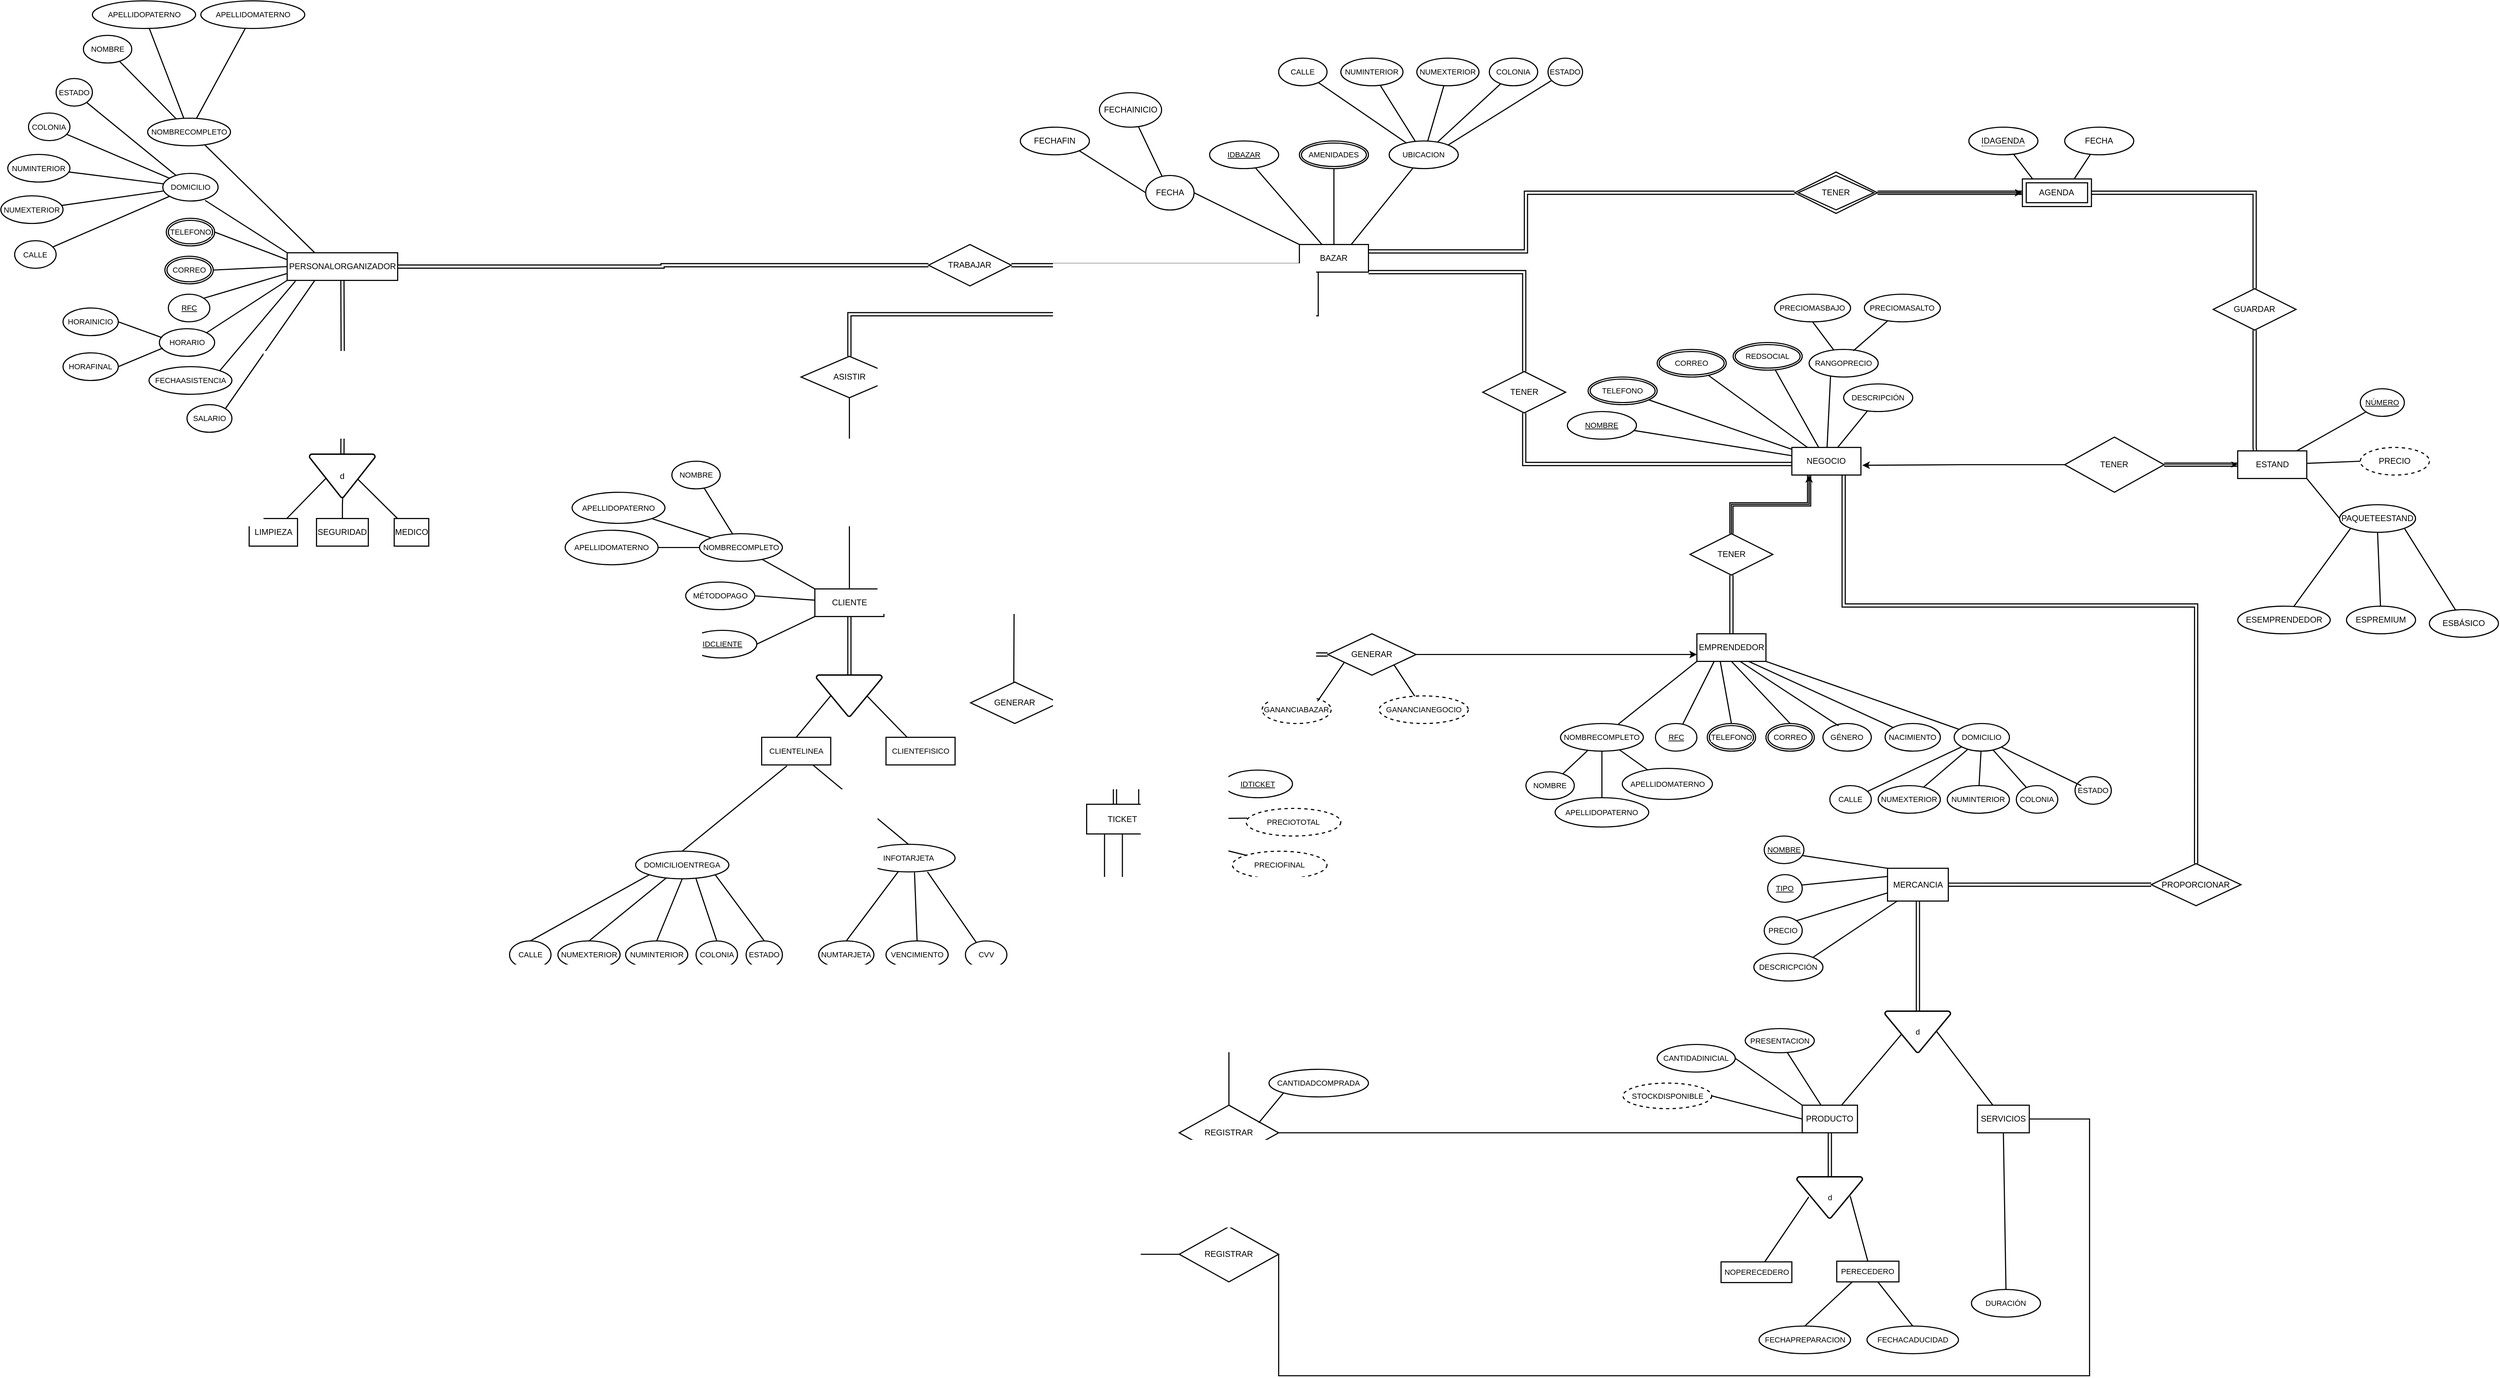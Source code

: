 <mxfile version="26.1.3" pages="2">
  <diagram name="Página-1" id="cDp3TWVBJBK8oLPH_ZXT">
    <mxGraphModel grid="1" page="1" gridSize="12" guides="1" tooltips="1" connect="1" arrows="1" fold="1" pageScale="1" pageWidth="827" pageHeight="1169" math="0" shadow="0">
      <root>
        <mxCell id="0" />
        <mxCell id="1" parent="0" />
        <mxCell id="QBxeIBJvFJHBXViP_ymU-106" value="" style="shape=connector;rounded=0;orthogonalLoop=1;jettySize=auto;html=1;align=center;verticalAlign=middle;fontFamily=Helvetica;fontSize=11;fontColor=default;labelBackgroundColor=default;startFill=0;endArrow=none;strokeWidth=1.6;" edge="1" parent="1" source="QBxeIBJvFJHBXViP_ymU-1" target="QBxeIBJvFJHBXViP_ymU-107">
          <mxGeometry relative="1" as="geometry">
            <mxPoint x="369.5" y="-8" as="targetPoint" />
          </mxGeometry>
        </mxCell>
        <mxCell id="QBxeIBJvFJHBXViP_ymU-1" value="BAZAR" style="whiteSpace=wrap;html=1;align=center;strokeWidth=1.6;" vertex="1" parent="1">
          <mxGeometry x="524" y="-667" width="100" height="40" as="geometry" />
        </mxCell>
        <mxCell id="QBxeIBJvFJHBXViP_ymU-4" value="NEGOCIO" style="whiteSpace=wrap;html=1;align=center;strokeWidth=1.6;" vertex="1" parent="1">
          <mxGeometry x="1237" y="-373" width="100" height="40" as="geometry" />
        </mxCell>
        <mxCell id="QBxeIBJvFJHBXViP_ymU-6" value="" style="edgeStyle=orthogonalEdgeStyle;rounded=0;orthogonalLoop=1;jettySize=auto;html=1;endArrow=none;startFill=0;exitX=0.5;exitY=1;exitDx=0;exitDy=0;shape=link;strokeWidth=1.6;" edge="1" parent="1" source="QBxeIBJvFJHBXViP_ymU-5" target="QBxeIBJvFJHBXViP_ymU-4">
          <mxGeometry relative="1" as="geometry">
            <Array as="points">
              <mxPoint x="850" y="-349" />
            </Array>
          </mxGeometry>
        </mxCell>
        <mxCell id="QBxeIBJvFJHBXViP_ymU-7" value="" style="rounded=0;orthogonalLoop=1;jettySize=auto;html=1;endArrow=none;startFill=0;shape=link;edgeStyle=orthogonalEdgeStyle;exitX=0.5;exitY=0;exitDx=0;exitDy=0;entryX=1;entryY=1;entryDx=0;entryDy=0;strokeWidth=1.6;" edge="1" parent="1" source="QBxeIBJvFJHBXViP_ymU-5" target="QBxeIBJvFJHBXViP_ymU-1">
          <mxGeometry relative="1" as="geometry">
            <Array as="points">
              <mxPoint x="850" y="-627" />
            </Array>
          </mxGeometry>
        </mxCell>
        <mxCell id="QBxeIBJvFJHBXViP_ymU-5" value="TENER" style="shape=rhombus;perimeter=rhombusPerimeter;whiteSpace=wrap;html=1;align=center;strokeWidth=1.6;" vertex="1" parent="1">
          <mxGeometry x="789.5" y="-483" width="120" height="60" as="geometry" />
        </mxCell>
        <mxCell id="QBxeIBJvFJHBXViP_ymU-12" value="" style="edgeStyle=orthogonalEdgeStyle;shape=link;rounded=0;orthogonalLoop=1;jettySize=auto;html=1;align=center;verticalAlign=middle;fontFamily=Helvetica;fontSize=11;fontColor=default;labelBackgroundColor=default;startFill=0;endArrow=none;entryX=0;entryY=0.75;entryDx=0;entryDy=0;exitX=1;exitY=0.5;exitDx=0;exitDy=0;strokeWidth=1.6;" edge="1" parent="1" source="QBxeIBJvFJHBXViP_ymU-11" target="QBxeIBJvFJHBXViP_ymU-1">
          <mxGeometry relative="1" as="geometry" />
        </mxCell>
        <mxCell id="QBxeIBJvFJHBXViP_ymU-11" value="TRABAJAR" style="shape=rhombus;perimeter=rhombusPerimeter;whiteSpace=wrap;html=1;align=center;strokeWidth=1.6;" vertex="1" parent="1">
          <mxGeometry x="-13" y="-667" width="120" height="60" as="geometry" />
        </mxCell>
        <mxCell id="QBxeIBJvFJHBXViP_ymU-14" value="" style="edgeStyle=orthogonalEdgeStyle;shape=link;rounded=0;orthogonalLoop=1;jettySize=auto;html=1;align=center;verticalAlign=middle;fontFamily=Helvetica;fontSize=11;fontColor=default;labelBackgroundColor=default;startFill=0;endArrow=none;entryX=0;entryY=0.5;entryDx=0;entryDy=0;exitX=1;exitY=0.5;exitDx=0;exitDy=0;strokeWidth=1.6;" edge="1" parent="1" source="QBxeIBJvFJHBXViP_ymU-13" target="QBxeIBJvFJHBXViP_ymU-11">
          <mxGeometry relative="1" as="geometry">
            <Array as="points">
              <mxPoint x="-398" y="-637" />
            </Array>
          </mxGeometry>
        </mxCell>
        <mxCell id="QBxeIBJvFJHBXViP_ymU-13" value="PERSONALORGANIZADOR" style="whiteSpace=wrap;html=1;align=center;strokeWidth=1.6;" vertex="1" parent="1">
          <mxGeometry x="-941.5" y="-655" width="160" height="40" as="geometry" />
        </mxCell>
        <mxCell id="QBxeIBJvFJHBXViP_ymU-16" value="" style="edgeStyle=orthogonalEdgeStyle;shape=link;rounded=0;orthogonalLoop=1;jettySize=auto;html=1;align=center;verticalAlign=middle;fontFamily=Helvetica;fontSize=11;fontColor=default;labelBackgroundColor=default;startFill=0;endArrow=none;strokeWidth=1.6;" edge="1" parent="1" target="QBxeIBJvFJHBXViP_ymU-13">
          <mxGeometry relative="1" as="geometry">
            <mxPoint x="-861.5" y="-360" as="sourcePoint" />
          </mxGeometry>
        </mxCell>
        <mxCell id="QBxeIBJvFJHBXViP_ymU-18" value="" style="shape=connector;rounded=0;orthogonalLoop=1;jettySize=auto;html=1;align=center;verticalAlign=middle;fontFamily=Helvetica;fontSize=11;fontColor=default;labelBackgroundColor=default;startFill=0;endArrow=none;entryX=0.26;entryY=0.534;entryDx=0;entryDy=0;entryPerimeter=0;strokeWidth=1.6;" edge="1" parent="1" source="QBxeIBJvFJHBXViP_ymU-17" target="NTxyab4YWbk1gnPDQjFV-1">
          <mxGeometry relative="1" as="geometry">
            <mxPoint x="-886.5" y="-325" as="targetPoint" />
          </mxGeometry>
        </mxCell>
        <mxCell id="QBxeIBJvFJHBXViP_ymU-17" value="LIMPIEZA" style="whiteSpace=wrap;html=1;align=center;strokeWidth=1.6;" vertex="1" parent="1">
          <mxGeometry x="-996.5" y="-270" width="70" height="40" as="geometry" />
        </mxCell>
        <mxCell id="QBxeIBJvFJHBXViP_ymU-20" value="" style="edgeStyle=orthogonalEdgeStyle;shape=connector;rounded=0;orthogonalLoop=1;jettySize=auto;html=1;align=center;verticalAlign=middle;fontFamily=Helvetica;fontSize=11;fontColor=default;labelBackgroundColor=default;startFill=0;endArrow=none;entryX=0.529;entryY=0.922;entryDx=0;entryDy=0;entryPerimeter=0;strokeWidth=1.6;" edge="1" parent="1" source="QBxeIBJvFJHBXViP_ymU-19" target="NTxyab4YWbk1gnPDQjFV-1">
          <mxGeometry relative="1" as="geometry">
            <mxPoint x="-861.5" y="-290" as="targetPoint" />
            <Array as="points">
              <mxPoint x="-861" y="-290" />
              <mxPoint x="-861" y="-305" />
            </Array>
          </mxGeometry>
        </mxCell>
        <mxCell id="QBxeIBJvFJHBXViP_ymU-19" value="SEGURIDAD" style="whiteSpace=wrap;html=1;align=center;strokeWidth=1.6;" vertex="1" parent="1">
          <mxGeometry x="-899" y="-270" width="75" height="40" as="geometry" />
        </mxCell>
        <mxCell id="QBxeIBJvFJHBXViP_ymU-24" value="" style="shape=connector;rounded=0;orthogonalLoop=1;jettySize=auto;html=1;align=center;verticalAlign=middle;fontFamily=Helvetica;fontSize=11;fontColor=default;labelBackgroundColor=default;startFill=0;endArrow=none;entryX=0.727;entryY=0.561;entryDx=0;entryDy=0;entryPerimeter=0;strokeWidth=1.6;" edge="1" parent="1" source="QBxeIBJvFJHBXViP_ymU-21" target="NTxyab4YWbk1gnPDQjFV-1">
          <mxGeometry relative="1" as="geometry">
            <mxPoint x="-836.5" y="-325" as="targetPoint" />
          </mxGeometry>
        </mxCell>
        <mxCell id="QBxeIBJvFJHBXViP_ymU-21" value="MEDICO" style="whiteSpace=wrap;html=1;align=center;strokeWidth=1.6;" vertex="1" parent="1">
          <mxGeometry x="-786.5" y="-270" width="50" height="40" as="geometry" />
        </mxCell>
        <mxCell id="fn7I2ofu2L2RlIPYruoC-158" style="edgeStyle=orthogonalEdgeStyle;shape=link;rounded=0;orthogonalLoop=1;jettySize=auto;html=1;exitX=0.5;exitY=1;exitDx=0;exitDy=0;align=center;verticalAlign=middle;fontFamily=Helvetica;fontSize=11;fontColor=default;labelBackgroundColor=default;startFill=0;endArrow=none;strokeWidth=1.6;" edge="1" parent="1" source="QBxeIBJvFJHBXViP_ymU-25" target="fn7I2ofu2L2RlIPYruoC-157">
          <mxGeometry relative="1" as="geometry" />
        </mxCell>
        <mxCell id="fn7I2ofu2L2RlIPYruoC-186" style="shape=connector;rounded=0;orthogonalLoop=1;jettySize=auto;html=1;exitX=0;exitY=1;exitDx=0;exitDy=0;entryX=1;entryY=0.5;entryDx=0;entryDy=0;align=center;verticalAlign=middle;fontFamily=Helvetica;fontSize=11;fontColor=default;labelBackgroundColor=default;startFill=0;endArrow=none;strokeWidth=1.6;" edge="1" parent="1" source="QBxeIBJvFJHBXViP_ymU-25" target="fn7I2ofu2L2RlIPYruoC-185">
          <mxGeometry relative="1" as="geometry" />
        </mxCell>
        <mxCell id="QBxeIBJvFJHBXViP_ymU-25" value="CLIENTE" style="whiteSpace=wrap;html=1;align=center;strokeWidth=1.6;" vertex="1" parent="1">
          <mxGeometry x="-177.5" y="-168" width="100" height="40" as="geometry" />
        </mxCell>
        <mxCell id="QBxeIBJvFJHBXViP_ymU-28" value="" style="edgeStyle=orthogonalEdgeStyle;rounded=0;orthogonalLoop=1;jettySize=auto;html=1;align=center;verticalAlign=middle;fontFamily=Helvetica;fontSize=11;fontColor=default;labelBackgroundColor=default;startFill=0;endArrow=none;strokeWidth=1.6;" edge="1" parent="1" source="QBxeIBJvFJHBXViP_ymU-26" target="QBxeIBJvFJHBXViP_ymU-25">
          <mxGeometry relative="1" as="geometry" />
        </mxCell>
        <mxCell id="HzG3aER8Bi97eJmoEwJI-22" style="edgeStyle=orthogonalEdgeStyle;rounded=0;orthogonalLoop=1;jettySize=auto;html=1;entryX=0.25;entryY=1;entryDx=0;entryDy=0;endArrow=none;startFill=0;shape=link;exitX=0.5;exitY=0;exitDx=0;exitDy=0;strokeWidth=1.6;" edge="1" parent="1" source="QBxeIBJvFJHBXViP_ymU-26" target="QBxeIBJvFJHBXViP_ymU-1">
          <mxGeometry relative="1" as="geometry">
            <mxPoint x="282" y="47" as="sourcePoint" />
          </mxGeometry>
        </mxCell>
        <mxCell id="QBxeIBJvFJHBXViP_ymU-26" value="ASISTIR" style="shape=rhombus;perimeter=rhombusPerimeter;whiteSpace=wrap;html=1;align=center;strokeWidth=1.6;" vertex="1" parent="1">
          <mxGeometry x="-197.5" y="-505" width="140" height="60" as="geometry" />
        </mxCell>
        <mxCell id="HzG3aER8Bi97eJmoEwJI-5" style="rounded=0;orthogonalLoop=1;jettySize=auto;html=1;exitX=1;exitY=1;exitDx=0;exitDy=0;endArrow=none;startFill=0;entryX=0;entryY=0.5;entryDx=0;entryDy=0;strokeWidth=1.6;" edge="1" parent="1" source="QBxeIBJvFJHBXViP_ymU-41" target="HzG3aER8Bi97eJmoEwJI-6">
          <mxGeometry relative="1" as="geometry">
            <mxPoint x="2028" y="-397" as="targetPoint" />
          </mxGeometry>
        </mxCell>
        <mxCell id="QBxeIBJvFJHBXViP_ymU-41" value="ESTAND" style="whiteSpace=wrap;html=1;align=center;strokeWidth=1.6;" vertex="1" parent="1">
          <mxGeometry x="1882.5" y="-368" width="100" height="40" as="geometry" />
        </mxCell>
        <mxCell id="QBxeIBJvFJHBXViP_ymU-48" value="" style="edgeStyle=orthogonalEdgeStyle;shape=link;rounded=0;orthogonalLoop=1;jettySize=auto;html=1;align=center;verticalAlign=middle;fontFamily=Helvetica;fontSize=11;fontColor=default;labelBackgroundColor=default;startFill=0;endArrow=none;strokeWidth=1.6;" edge="1" parent="1" source="QBxeIBJvFJHBXViP_ymU-45" target="QBxeIBJvFJHBXViP_ymU-46">
          <mxGeometry relative="1" as="geometry" />
        </mxCell>
        <mxCell id="Y8kUiHU_gRA1Uus8_qlR-42" style="edgeStyle=orthogonalEdgeStyle;rounded=0;orthogonalLoop=1;jettySize=auto;html=1;exitX=0.5;exitY=0;exitDx=0;exitDy=0;entryX=0.25;entryY=1;entryDx=0;entryDy=0;shape=link;strokeWidth=1.6;" edge="1" parent="1" source="QBxeIBJvFJHBXViP_ymU-45" target="QBxeIBJvFJHBXViP_ymU-4">
          <mxGeometry relative="1" as="geometry" />
        </mxCell>
        <mxCell id="Y8kUiHU_gRA1Uus8_qlR-43" style="edgeStyle=orthogonalEdgeStyle;rounded=0;orthogonalLoop=1;jettySize=auto;html=1;exitX=0.5;exitY=0;exitDx=0;exitDy=0;entryX=0.25;entryY=1;entryDx=0;entryDy=0;strokeWidth=1.6;" edge="1" parent="1" source="QBxeIBJvFJHBXViP_ymU-45" target="QBxeIBJvFJHBXViP_ymU-4">
          <mxGeometry relative="1" as="geometry" />
        </mxCell>
        <mxCell id="QBxeIBJvFJHBXViP_ymU-45" value="TENER" style="shape=rhombus;perimeter=rhombusPerimeter;whiteSpace=wrap;html=1;align=center;strokeWidth=1.6;" vertex="1" parent="1">
          <mxGeometry x="1089.5" y="-248" width="120" height="60" as="geometry" />
        </mxCell>
        <mxCell id="QBxeIBJvFJHBXViP_ymU-46" value="EMPRENDEDOR" style="whiteSpace=wrap;html=1;align=center;strokeWidth=1.6;" vertex="1" parent="1">
          <mxGeometry x="1099.5" y="-103" width="100" height="40" as="geometry" />
        </mxCell>
        <mxCell id="Y8kUiHU_gRA1Uus8_qlR-17" style="edgeStyle=orthogonalEdgeStyle;rounded=0;orthogonalLoop=1;jettySize=auto;html=1;exitX=0.5;exitY=1;exitDx=0;exitDy=0;entryX=0.25;entryY=0;entryDx=0;entryDy=0;endArrow=none;startFill=0;shape=link;strokeWidth=1.6;" edge="1" parent="1" source="QBxeIBJvFJHBXViP_ymU-49" target="QBxeIBJvFJHBXViP_ymU-41">
          <mxGeometry relative="1" as="geometry">
            <Array as="points">
              <mxPoint x="1907" y="-373" />
            </Array>
          </mxGeometry>
        </mxCell>
        <mxCell id="QBxeIBJvFJHBXViP_ymU-49" value="GUARDAR" style="shape=rhombus;perimeter=rhombusPerimeter;whiteSpace=wrap;html=1;align=center;strokeWidth=1.6;" vertex="1" parent="1">
          <mxGeometry x="1847" y="-603" width="120" height="60" as="geometry" />
        </mxCell>
        <mxCell id="QBxeIBJvFJHBXViP_ymU-51" value="" style="edgeStyle=orthogonalEdgeStyle;rounded=0;orthogonalLoop=1;jettySize=auto;html=1;align=center;verticalAlign=middle;fontFamily=Helvetica;fontSize=11;fontColor=default;labelBackgroundColor=default;startFill=1;endArrow=none;exitX=1;exitY=0.5;exitDx=0;exitDy=0;endFill=1;startArrow=classic;shape=link;strokeWidth=1.6;" edge="1" parent="1" source="HzG3aER8Bi97eJmoEwJI-26" target="QBxeIBJvFJHBXViP_ymU-49">
          <mxGeometry relative="1" as="geometry">
            <mxPoint x="1698.25" y="-722" as="sourcePoint" />
          </mxGeometry>
        </mxCell>
        <mxCell id="HzG3aER8Bi97eJmoEwJI-3" style="rounded=0;orthogonalLoop=1;jettySize=auto;html=1;exitX=0.167;exitY=0.062;exitDx=0;exitDy=0;endArrow=none;startFill=0;exitPerimeter=0;strokeWidth=1.6;" edge="1" parent="1" source="HzG3aER8Bi97eJmoEwJI-26" target="HzG3aER8Bi97eJmoEwJI-28">
          <mxGeometry relative="1" as="geometry">
            <mxPoint x="1632.542" y="-797.26" as="targetPoint" />
            <mxPoint x="1648.25" y="-762" as="sourcePoint" />
          </mxGeometry>
        </mxCell>
        <mxCell id="QBxeIBJvFJHBXViP_ymU-53" value="" style="edgeStyle=orthogonalEdgeStyle;shape=link;rounded=0;orthogonalLoop=1;jettySize=auto;html=1;align=center;verticalAlign=middle;fontFamily=Helvetica;fontSize=11;fontColor=default;labelBackgroundColor=default;startFill=0;endArrow=none;strokeWidth=1.6;" edge="1" parent="1" source="QBxeIBJvFJHBXViP_ymU-54" target="QBxeIBJvFJHBXViP_ymU-55">
          <mxGeometry relative="1" as="geometry" />
        </mxCell>
        <mxCell id="Y8kUiHU_gRA1Uus8_qlR-44" style="edgeStyle=orthogonalEdgeStyle;rounded=0;orthogonalLoop=1;jettySize=auto;html=1;exitX=0.5;exitY=0;exitDx=0;exitDy=0;entryX=0.75;entryY=1;entryDx=0;entryDy=0;shape=link;strokeWidth=1.6;" edge="1" parent="1" source="QBxeIBJvFJHBXViP_ymU-54" target="QBxeIBJvFJHBXViP_ymU-4">
          <mxGeometry relative="1" as="geometry">
            <Array as="points">
              <mxPoint x="1822" y="-144" />
              <mxPoint x="1312" y="-144" />
            </Array>
          </mxGeometry>
        </mxCell>
        <mxCell id="QBxeIBJvFJHBXViP_ymU-54" value="PROPORCIONAR" style="shape=rhombus;perimeter=rhombusPerimeter;whiteSpace=wrap;html=1;align=center;strokeWidth=1.6;" vertex="1" parent="1">
          <mxGeometry x="1757.25" y="230" width="130" height="61" as="geometry" />
        </mxCell>
        <mxCell id="QBxeIBJvFJHBXViP_ymU-55" value="MERCANCIA" style="whiteSpace=wrap;html=1;align=center;strokeWidth=1.6;" vertex="1" parent="1">
          <mxGeometry x="1375.5" y="236.75" width="88" height="47.5" as="geometry" />
        </mxCell>
        <mxCell id="fn7I2ofu2L2RlIPYruoC-55" value="" style="edgeStyle=orthogonalEdgeStyle;shape=link;rounded=0;orthogonalLoop=1;jettySize=auto;html=1;align=center;verticalAlign=middle;fontFamily=Helvetica;fontSize=11;fontColor=default;labelBackgroundColor=default;startFill=0;endArrow=none;exitX=0.5;exitY=0;exitDx=0;exitDy=0;exitPerimeter=0;strokeWidth=1.6;" edge="1" parent="1" source="fn7I2ofu2L2RlIPYruoC-121" target="QBxeIBJvFJHBXViP_ymU-55">
          <mxGeometry relative="1" as="geometry">
            <mxPoint x="1419.5" y="672" as="sourcePoint" />
          </mxGeometry>
        </mxCell>
        <mxCell id="QBxeIBJvFJHBXViP_ymU-59" value="" style="shape=connector;rounded=0;orthogonalLoop=1;jettySize=auto;html=1;align=center;verticalAlign=middle;fontFamily=Helvetica;fontSize=11;fontColor=default;labelBackgroundColor=default;startFill=0;endArrow=none;entryX=0.279;entryY=0.5;entryDx=0;entryDy=0;entryPerimeter=0;strokeWidth=1.6;" edge="1" parent="1" source="QBxeIBJvFJHBXViP_ymU-60" target="fn7I2ofu2L2RlIPYruoC-121">
          <mxGeometry relative="1" as="geometry">
            <mxPoint x="1394.5" y="707" as="targetPoint" />
          </mxGeometry>
        </mxCell>
        <mxCell id="Y8kUiHU_gRA1Uus8_qlR-36" style="rounded=0;orthogonalLoop=1;jettySize=auto;html=1;exitX=0;exitY=0.5;exitDx=0;exitDy=0;entryX=1;entryY=0.5;entryDx=0;entryDy=0;endArrow=none;startFill=0;strokeWidth=1.6;" edge="1" parent="1" source="QBxeIBJvFJHBXViP_ymU-60" target="Y8kUiHU_gRA1Uus8_qlR-34">
          <mxGeometry relative="1" as="geometry" />
        </mxCell>
        <mxCell id="QBxeIBJvFJHBXViP_ymU-60" value="PRODUCTO" style="whiteSpace=wrap;html=1;align=center;strokeWidth=1.6;" vertex="1" parent="1">
          <mxGeometry x="1252" y="580" width="80" height="40" as="geometry" />
        </mxCell>
        <mxCell id="QBxeIBJvFJHBXViP_ymU-61" value="" style="shape=connector;rounded=0;orthogonalLoop=1;jettySize=auto;html=1;align=center;verticalAlign=middle;fontFamily=Helvetica;fontSize=11;fontColor=default;labelBackgroundColor=default;startFill=0;endArrow=none;entryX=0.784;entryY=0.483;entryDx=0;entryDy=0;entryPerimeter=0;strokeWidth=1.6;" edge="1" parent="1" source="QBxeIBJvFJHBXViP_ymU-62" target="fn7I2ofu2L2RlIPYruoC-121">
          <mxGeometry relative="1" as="geometry">
            <mxPoint x="1444.5" y="707" as="targetPoint" />
          </mxGeometry>
        </mxCell>
        <mxCell id="QBxeIBJvFJHBXViP_ymU-62" value="SERVICIOS" style="whiteSpace=wrap;html=1;align=center;strokeWidth=1.6;" vertex="1" parent="1">
          <mxGeometry x="1505.75" y="580" width="75" height="40" as="geometry" />
        </mxCell>
        <mxCell id="QBxeIBJvFJHBXViP_ymU-88" value="" style="endArrow=none;html=1;rounded=0;align=center;verticalAlign=middle;fontFamily=Helvetica;fontSize=11;fontColor=default;labelBackgroundColor=default;exitX=0.75;exitY=0;exitDx=0;exitDy=0;strokeWidth=1.6;" edge="1" parent="1" source="QBxeIBJvFJHBXViP_ymU-1" target="QBxeIBJvFJHBXViP_ymU-89">
          <mxGeometry relative="1" as="geometry">
            <mxPoint x="579.5" y="-33" as="sourcePoint" />
            <mxPoint x="569.5" y="-93" as="targetPoint" />
          </mxGeometry>
        </mxCell>
        <mxCell id="QBxeIBJvFJHBXViP_ymU-91" value="" style="shape=connector;rounded=0;orthogonalLoop=1;jettySize=auto;html=1;align=center;verticalAlign=middle;fontFamily=Helvetica;fontSize=11;fontColor=default;labelBackgroundColor=default;startFill=0;endArrow=none;strokeWidth=1.6;" edge="1" parent="1" source="QBxeIBJvFJHBXViP_ymU-89" target="QBxeIBJvFJHBXViP_ymU-90">
          <mxGeometry relative="1" as="geometry" />
        </mxCell>
        <mxCell id="QBxeIBJvFJHBXViP_ymU-98" value="" style="shape=connector;rounded=0;orthogonalLoop=1;jettySize=auto;html=1;align=center;verticalAlign=middle;fontFamily=Helvetica;fontSize=11;fontColor=default;labelBackgroundColor=default;startFill=0;endArrow=none;strokeWidth=1.6;" edge="1" parent="1" source="QBxeIBJvFJHBXViP_ymU-89" target="QBxeIBJvFJHBXViP_ymU-97">
          <mxGeometry relative="1" as="geometry" />
        </mxCell>
        <mxCell id="QBxeIBJvFJHBXViP_ymU-100" value="" style="shape=connector;rounded=0;orthogonalLoop=1;jettySize=auto;html=1;align=center;verticalAlign=middle;fontFamily=Helvetica;fontSize=11;fontColor=default;labelBackgroundColor=default;startFill=0;endArrow=none;strokeWidth=1.6;" edge="1" parent="1" source="QBxeIBJvFJHBXViP_ymU-89" target="QBxeIBJvFJHBXViP_ymU-99">
          <mxGeometry relative="1" as="geometry" />
        </mxCell>
        <mxCell id="QBxeIBJvFJHBXViP_ymU-89" value="UBICACION" style="ellipse;whiteSpace=wrap;html=1;align=center;fontFamily=Helvetica;fontSize=11;labelBackgroundColor=default;strokeWidth=1.6;" vertex="1" parent="1">
          <mxGeometry x="654" y="-817" width="100" height="40" as="geometry" />
        </mxCell>
        <mxCell id="QBxeIBJvFJHBXViP_ymU-90" value="CALLE" style="ellipse;whiteSpace=wrap;html=1;align=center;fontFamily=Helvetica;fontSize=11;labelBackgroundColor=default;strokeWidth=1.6;" vertex="1" parent="1">
          <mxGeometry x="494" y="-937" width="70" height="40" as="geometry" />
        </mxCell>
        <mxCell id="QBxeIBJvFJHBXViP_ymU-96" value="" style="shape=connector;rounded=0;orthogonalLoop=1;jettySize=auto;html=1;align=center;verticalAlign=middle;fontFamily=Helvetica;fontSize=11;fontColor=default;labelBackgroundColor=default;startFill=0;endArrow=none;strokeWidth=1.6;" edge="1" parent="1" source="QBxeIBJvFJHBXViP_ymU-93" target="QBxeIBJvFJHBXViP_ymU-89">
          <mxGeometry relative="1" as="geometry" />
        </mxCell>
        <mxCell id="QBxeIBJvFJHBXViP_ymU-93" value="NUMINTERIOR" style="ellipse;whiteSpace=wrap;html=1;align=center;fontFamily=Helvetica;fontSize=11;labelBackgroundColor=default;strokeWidth=1.6;" vertex="1" parent="1">
          <mxGeometry x="584" y="-937" width="90" height="40" as="geometry" />
        </mxCell>
        <mxCell id="QBxeIBJvFJHBXViP_ymU-97" value="NUMEXTERIOR" style="ellipse;whiteSpace=wrap;html=1;align=center;fontFamily=Helvetica;fontSize=11;labelBackgroundColor=default;strokeWidth=1.6;" vertex="1" parent="1">
          <mxGeometry x="694" y="-937" width="90" height="40" as="geometry" />
        </mxCell>
        <mxCell id="QBxeIBJvFJHBXViP_ymU-99" value="COLONIA" style="ellipse;whiteSpace=wrap;html=1;align=center;fontFamily=Helvetica;fontSize=11;labelBackgroundColor=default;strokeWidth=1.6;" vertex="1" parent="1">
          <mxGeometry x="799" y="-937" width="70" height="40" as="geometry" />
        </mxCell>
        <mxCell id="QBxeIBJvFJHBXViP_ymU-101" value="ESTADO" style="ellipse;whiteSpace=wrap;html=1;align=center;fontFamily=Helvetica;fontSize=11;labelBackgroundColor=default;strokeWidth=1.6;" vertex="1" parent="1">
          <mxGeometry x="884" y="-937" width="50" height="40" as="geometry" />
        </mxCell>
        <mxCell id="QBxeIBJvFJHBXViP_ymU-104" value="" style="endArrow=none;html=1;rounded=0;align=center;verticalAlign=middle;fontFamily=Helvetica;fontSize=11;fontColor=default;labelBackgroundColor=default;exitX=1;exitY=0;exitDx=0;exitDy=0;strokeWidth=1.6;" edge="1" parent="1" source="QBxeIBJvFJHBXViP_ymU-89" target="QBxeIBJvFJHBXViP_ymU-101">
          <mxGeometry relative="1" as="geometry">
            <mxPoint x="674" y="-707" as="sourcePoint" />
            <mxPoint x="834" y="-707" as="targetPoint" />
          </mxGeometry>
        </mxCell>
        <mxCell id="QBxeIBJvFJHBXViP_ymU-107" value="AMENIDADES" style="ellipse;shape=doubleEllipse;margin=3;whiteSpace=wrap;html=1;align=center;fontFamily=Helvetica;fontSize=11;labelBackgroundColor=default;strokeWidth=1.6;" vertex="1" parent="1">
          <mxGeometry x="524" y="-817" width="100" height="40" as="geometry" />
        </mxCell>
        <mxCell id="fn7I2ofu2L2RlIPYruoC-5" value="" style="shape=connector;rounded=0;orthogonalLoop=1;jettySize=auto;html=1;align=center;verticalAlign=middle;fontFamily=Helvetica;fontSize=11;fontColor=default;labelBackgroundColor=default;startFill=0;endArrow=none;strokeWidth=1.6;" edge="1" parent="1" source="fn7I2ofu2L2RlIPYruoC-2" target="QBxeIBJvFJHBXViP_ymU-4">
          <mxGeometry relative="1" as="geometry" />
        </mxCell>
        <mxCell id="fn7I2ofu2L2RlIPYruoC-2" value="&lt;u&gt;NOMBRE&lt;/u&gt;" style="ellipse;whiteSpace=wrap;html=1;align=center;fontFamily=Helvetica;fontSize=11;labelBackgroundColor=default;strokeWidth=1.6;" vertex="1" parent="1">
          <mxGeometry x="912" y="-425" width="100" height="40" as="geometry" />
        </mxCell>
        <mxCell id="fn7I2ofu2L2RlIPYruoC-4" value="" style="shape=connector;rounded=0;orthogonalLoop=1;jettySize=auto;html=1;align=center;verticalAlign=middle;fontFamily=Helvetica;fontSize=11;fontColor=default;labelBackgroundColor=default;startFill=0;endArrow=none;strokeWidth=1.6;" edge="1" parent="1" source="fn7I2ofu2L2RlIPYruoC-3" target="QBxeIBJvFJHBXViP_ymU-1">
          <mxGeometry relative="1" as="geometry" />
        </mxCell>
        <mxCell id="fn7I2ofu2L2RlIPYruoC-3" value="IDBAZAR" style="ellipse;whiteSpace=wrap;html=1;align=center;fontStyle=4;fontFamily=Helvetica;fontSize=11;labelBackgroundColor=default;strokeWidth=1.6;" vertex="1" parent="1">
          <mxGeometry x="394" y="-817" width="100" height="40" as="geometry" />
        </mxCell>
        <mxCell id="fn7I2ofu2L2RlIPYruoC-7" value="" style="shape=connector;rounded=0;orthogonalLoop=1;jettySize=auto;html=1;align=center;verticalAlign=middle;fontFamily=Helvetica;fontSize=11;fontColor=default;labelBackgroundColor=default;startFill=0;endArrow=none;strokeWidth=1.6;" edge="1" parent="1" source="fn7I2ofu2L2RlIPYruoC-8" target="QBxeIBJvFJHBXViP_ymU-4">
          <mxGeometry relative="1" as="geometry">
            <mxPoint x="963.5" y="-343" as="sourcePoint" />
          </mxGeometry>
        </mxCell>
        <mxCell id="fn7I2ofu2L2RlIPYruoC-8" value="TELEFONO" style="ellipse;shape=doubleEllipse;margin=3;whiteSpace=wrap;html=1;align=center;fontFamily=Helvetica;fontSize=11;labelBackgroundColor=default;strokeWidth=1.6;" vertex="1" parent="1">
          <mxGeometry x="942" y="-475" width="100" height="40" as="geometry" />
        </mxCell>
        <mxCell id="fn7I2ofu2L2RlIPYruoC-10" value="" style="shape=connector;rounded=0;orthogonalLoop=1;jettySize=auto;html=1;align=center;verticalAlign=middle;fontFamily=Helvetica;fontSize=11;fontColor=default;labelBackgroundColor=default;startFill=0;endArrow=none;strokeWidth=1.6;" edge="1" parent="1" source="fn7I2ofu2L2RlIPYruoC-9" target="QBxeIBJvFJHBXViP_ymU-4">
          <mxGeometry relative="1" as="geometry" />
        </mxCell>
        <mxCell id="fn7I2ofu2L2RlIPYruoC-9" value="CORREO" style="ellipse;shape=doubleEllipse;margin=3;whiteSpace=wrap;html=1;align=center;fontFamily=Helvetica;fontSize=11;labelBackgroundColor=default;strokeWidth=1.6;" vertex="1" parent="1">
          <mxGeometry x="1042" y="-515" width="100" height="40" as="geometry" />
        </mxCell>
        <mxCell id="fn7I2ofu2L2RlIPYruoC-12" value="" style="shape=connector;rounded=0;orthogonalLoop=1;jettySize=auto;html=1;align=center;verticalAlign=middle;fontFamily=Helvetica;fontSize=11;fontColor=default;labelBackgroundColor=default;startFill=0;endArrow=none;strokeWidth=1.6;" edge="1" parent="1" source="fn7I2ofu2L2RlIPYruoC-11" target="QBxeIBJvFJHBXViP_ymU-4">
          <mxGeometry relative="1" as="geometry" />
        </mxCell>
        <mxCell id="fn7I2ofu2L2RlIPYruoC-11" value="REDSOCIAL" style="ellipse;shape=doubleEllipse;margin=3;whiteSpace=wrap;html=1;align=center;fontFamily=Helvetica;fontSize=11;labelBackgroundColor=default;strokeWidth=1.6;" vertex="1" parent="1">
          <mxGeometry x="1152" y="-525" width="100" height="40" as="geometry" />
        </mxCell>
        <mxCell id="fn7I2ofu2L2RlIPYruoC-14" value="" style="shape=connector;rounded=0;orthogonalLoop=1;jettySize=auto;html=1;align=center;verticalAlign=middle;fontFamily=Helvetica;fontSize=11;fontColor=default;labelBackgroundColor=default;startFill=0;endArrow=none;exitX=0.31;exitY=0.975;exitDx=0;exitDy=0;exitPerimeter=0;strokeWidth=1.6;" edge="1" parent="1" source="fn7I2ofu2L2RlIPYruoC-124" target="QBxeIBJvFJHBXViP_ymU-4">
          <mxGeometry relative="1" as="geometry">
            <mxPoint x="1409.5" y="-473" as="sourcePoint" />
          </mxGeometry>
        </mxCell>
        <mxCell id="fn7I2ofu2L2RlIPYruoC-16" value="" style="shape=connector;rounded=0;orthogonalLoop=1;jettySize=auto;html=1;align=center;verticalAlign=middle;fontFamily=Helvetica;fontSize=11;fontColor=default;labelBackgroundColor=default;startFill=0;endArrow=none;strokeWidth=1.6;" edge="1" parent="1" source="fn7I2ofu2L2RlIPYruoC-15" target="QBxeIBJvFJHBXViP_ymU-4">
          <mxGeometry relative="1" as="geometry" />
        </mxCell>
        <mxCell id="fn7I2ofu2L2RlIPYruoC-15" value="DESCRIPCIÓN" style="ellipse;whiteSpace=wrap;html=1;align=center;fontFamily=Helvetica;fontSize=11;labelBackgroundColor=default;strokeWidth=1.6;" vertex="1" parent="1">
          <mxGeometry x="1312" y="-465" width="100" height="40" as="geometry" />
        </mxCell>
        <mxCell id="fn7I2ofu2L2RlIPYruoC-18" value="" style="shape=connector;rounded=0;orthogonalLoop=1;jettySize=auto;html=1;align=center;verticalAlign=middle;fontFamily=Helvetica;fontSize=11;fontColor=default;labelBackgroundColor=default;startFill=0;endArrow=none;entryX=0.25;entryY=1;entryDx=0;entryDy=0;strokeWidth=1.6;" edge="1" parent="1" source="fn7I2ofu2L2RlIPYruoC-17" target="QBxeIBJvFJHBXViP_ymU-46">
          <mxGeometry relative="1" as="geometry" />
        </mxCell>
        <mxCell id="fn7I2ofu2L2RlIPYruoC-17" value="&lt;u&gt;RFC&lt;/u&gt;" style="ellipse;whiteSpace=wrap;html=1;align=center;fontFamily=Helvetica;fontSize=11;labelBackgroundColor=default;strokeWidth=1.6;" vertex="1" parent="1">
          <mxGeometry x="1039.5" y="27" width="60" height="40" as="geometry" />
        </mxCell>
        <mxCell id="fn7I2ofu2L2RlIPYruoC-20" value="" style="shape=connector;rounded=0;orthogonalLoop=1;jettySize=auto;html=1;align=center;verticalAlign=middle;fontFamily=Helvetica;fontSize=11;fontColor=default;labelBackgroundColor=default;startFill=0;endArrow=none;entryX=0;entryY=1;entryDx=0;entryDy=0;strokeWidth=1.6;" edge="1" parent="1" source="fn7I2ofu2L2RlIPYruoC-19" target="QBxeIBJvFJHBXViP_ymU-46">
          <mxGeometry relative="1" as="geometry" />
        </mxCell>
        <mxCell id="fn7I2ofu2L2RlIPYruoC-22" value="" style="shape=connector;rounded=0;orthogonalLoop=1;jettySize=auto;html=1;align=center;verticalAlign=middle;fontFamily=Helvetica;fontSize=11;fontColor=default;labelBackgroundColor=default;startFill=0;endArrow=none;strokeWidth=1.6;" edge="1" parent="1" source="fn7I2ofu2L2RlIPYruoC-19" target="fn7I2ofu2L2RlIPYruoC-21">
          <mxGeometry relative="1" as="geometry" />
        </mxCell>
        <mxCell id="fn7I2ofu2L2RlIPYruoC-19" value="NOMBRECOMPLETO" style="ellipse;whiteSpace=wrap;html=1;align=center;fontFamily=Helvetica;fontSize=11;labelBackgroundColor=default;strokeWidth=1.6;" vertex="1" parent="1">
          <mxGeometry x="902" y="27" width="120" height="40" as="geometry" />
        </mxCell>
        <mxCell id="fn7I2ofu2L2RlIPYruoC-21" value="NOMBRE" style="ellipse;whiteSpace=wrap;html=1;align=center;fontFamily=Helvetica;fontSize=11;labelBackgroundColor=default;strokeWidth=1.6;" vertex="1" parent="1">
          <mxGeometry x="852" y="97" width="70" height="40" as="geometry" />
        </mxCell>
        <mxCell id="fn7I2ofu2L2RlIPYruoC-24" value="" style="shape=connector;rounded=0;orthogonalLoop=1;jettySize=auto;html=1;align=center;verticalAlign=middle;fontFamily=Helvetica;fontSize=11;fontColor=default;labelBackgroundColor=default;startFill=0;endArrow=none;strokeWidth=1.6;" edge="1" parent="1" source="fn7I2ofu2L2RlIPYruoC-23" target="fn7I2ofu2L2RlIPYruoC-19">
          <mxGeometry relative="1" as="geometry" />
        </mxCell>
        <mxCell id="fn7I2ofu2L2RlIPYruoC-23" value="&lt;div&gt;APELLIDOPATERNO&lt;/div&gt;" style="ellipse;whiteSpace=wrap;html=1;align=center;fontFamily=Helvetica;fontSize=11;labelBackgroundColor=default;strokeWidth=1.6;" vertex="1" parent="1">
          <mxGeometry x="894.25" y="134.5" width="135.5" height="42.5" as="geometry" />
        </mxCell>
        <mxCell id="fn7I2ofu2L2RlIPYruoC-27" value="" style="shape=connector;rounded=0;orthogonalLoop=1;jettySize=auto;html=1;align=center;verticalAlign=middle;fontFamily=Helvetica;fontSize=11;fontColor=default;labelBackgroundColor=default;startFill=0;endArrow=none;strokeWidth=1.6;" edge="1" parent="1" source="fn7I2ofu2L2RlIPYruoC-25" target="fn7I2ofu2L2RlIPYruoC-19">
          <mxGeometry relative="1" as="geometry" />
        </mxCell>
        <mxCell id="fn7I2ofu2L2RlIPYruoC-25" value="APELLIDOMATERNO" style="ellipse;whiteSpace=wrap;html=1;align=center;fontFamily=Helvetica;fontSize=11;labelBackgroundColor=default;strokeWidth=1.6;" vertex="1" parent="1">
          <mxGeometry x="991.5" y="92" width="130.5" height="45" as="geometry" />
        </mxCell>
        <mxCell id="fn7I2ofu2L2RlIPYruoC-28" value="" style="shape=connector;rounded=0;orthogonalLoop=1;jettySize=auto;html=1;align=center;verticalAlign=middle;fontFamily=Helvetica;fontSize=11;fontColor=default;labelBackgroundColor=default;startFill=0;endArrow=none;strokeWidth=1.6;" edge="1" parent="1" source="fn7I2ofu2L2RlIPYruoC-31" target="fn7I2ofu2L2RlIPYruoC-32">
          <mxGeometry relative="1" as="geometry" />
        </mxCell>
        <mxCell id="fn7I2ofu2L2RlIPYruoC-29" value="" style="shape=connector;rounded=0;orthogonalLoop=1;jettySize=auto;html=1;align=center;verticalAlign=middle;fontFamily=Helvetica;fontSize=11;fontColor=default;labelBackgroundColor=default;startFill=0;endArrow=none;strokeWidth=1.6;" edge="1" parent="1" source="fn7I2ofu2L2RlIPYruoC-31" target="fn7I2ofu2L2RlIPYruoC-35">
          <mxGeometry relative="1" as="geometry" />
        </mxCell>
        <mxCell id="fn7I2ofu2L2RlIPYruoC-30" value="" style="shape=connector;rounded=0;orthogonalLoop=1;jettySize=auto;html=1;align=center;verticalAlign=middle;fontFamily=Helvetica;fontSize=11;fontColor=default;labelBackgroundColor=default;startFill=0;endArrow=none;strokeWidth=1.6;" edge="1" parent="1" source="fn7I2ofu2L2RlIPYruoC-31" target="fn7I2ofu2L2RlIPYruoC-36">
          <mxGeometry relative="1" as="geometry" />
        </mxCell>
        <mxCell id="fn7I2ofu2L2RlIPYruoC-51" value="" style="shape=connector;rounded=0;orthogonalLoop=1;jettySize=auto;html=1;align=center;verticalAlign=middle;fontFamily=Helvetica;fontSize=11;fontColor=default;labelBackgroundColor=default;startFill=0;endArrow=none;entryX=1;entryY=1;entryDx=0;entryDy=0;strokeWidth=1.6;" edge="1" parent="1" source="fn7I2ofu2L2RlIPYruoC-31" target="QBxeIBJvFJHBXViP_ymU-46">
          <mxGeometry relative="1" as="geometry" />
        </mxCell>
        <mxCell id="fn7I2ofu2L2RlIPYruoC-31" value="DOMICILIO" style="ellipse;whiteSpace=wrap;html=1;align=center;fontFamily=Helvetica;fontSize=11;labelBackgroundColor=default;strokeWidth=1.6;" vertex="1" parent="1">
          <mxGeometry x="1472" y="27" width="80" height="40" as="geometry" />
        </mxCell>
        <mxCell id="fn7I2ofu2L2RlIPYruoC-32" value="CALLE" style="ellipse;whiteSpace=wrap;html=1;align=center;fontFamily=Helvetica;fontSize=11;labelBackgroundColor=default;strokeWidth=1.6;" vertex="1" parent="1">
          <mxGeometry x="1292" y="117" width="60" height="40" as="geometry" />
        </mxCell>
        <mxCell id="fn7I2ofu2L2RlIPYruoC-33" value="" style="shape=connector;rounded=0;orthogonalLoop=1;jettySize=auto;html=1;align=center;verticalAlign=middle;fontFamily=Helvetica;fontSize=11;fontColor=default;labelBackgroundColor=default;startFill=0;endArrow=none;strokeWidth=1.6;" edge="1" parent="1" source="fn7I2ofu2L2RlIPYruoC-34" target="fn7I2ofu2L2RlIPYruoC-31">
          <mxGeometry relative="1" as="geometry" />
        </mxCell>
        <mxCell id="fn7I2ofu2L2RlIPYruoC-34" value="NUMINTERIOR" style="ellipse;whiteSpace=wrap;html=1;align=center;fontFamily=Helvetica;fontSize=11;labelBackgroundColor=default;strokeWidth=1.6;" vertex="1" parent="1">
          <mxGeometry x="1462" y="117" width="90" height="40" as="geometry" />
        </mxCell>
        <mxCell id="fn7I2ofu2L2RlIPYruoC-35" value="NUMEXTERIOR" style="ellipse;whiteSpace=wrap;html=1;align=center;fontFamily=Helvetica;fontSize=11;labelBackgroundColor=default;strokeWidth=1.6;" vertex="1" parent="1">
          <mxGeometry x="1362" y="117" width="90" height="40" as="geometry" />
        </mxCell>
        <mxCell id="fn7I2ofu2L2RlIPYruoC-36" value="COLONIA" style="ellipse;whiteSpace=wrap;html=1;align=center;fontFamily=Helvetica;fontSize=11;labelBackgroundColor=default;strokeWidth=1.6;" vertex="1" parent="1">
          <mxGeometry x="1562" y="117" width="60" height="40" as="geometry" />
        </mxCell>
        <mxCell id="fn7I2ofu2L2RlIPYruoC-37" value="ESTADO" style="ellipse;whiteSpace=wrap;html=1;align=center;fontFamily=Helvetica;fontSize=11;labelBackgroundColor=default;strokeWidth=1.6;" vertex="1" parent="1">
          <mxGeometry x="1647" y="104" width="52.5" height="40" as="geometry" />
        </mxCell>
        <mxCell id="fn7I2ofu2L2RlIPYruoC-38" value="" style="endArrow=none;html=1;rounded=0;align=center;verticalAlign=middle;fontFamily=Helvetica;fontSize=11;fontColor=default;labelBackgroundColor=default;exitX=1;exitY=1;exitDx=0;exitDy=0;entryX=0.5;entryY=0;entryDx=0;entryDy=0;strokeWidth=1.6;" edge="1" parent="1" source="fn7I2ofu2L2RlIPYruoC-31">
          <mxGeometry relative="1" as="geometry">
            <mxPoint x="882" y="-553" as="sourcePoint" />
            <mxPoint x="1655.75" y="117" as="targetPoint" />
          </mxGeometry>
        </mxCell>
        <mxCell id="fn7I2ofu2L2RlIPYruoC-40" value="TELEFONO" style="ellipse;shape=doubleEllipse;margin=3;whiteSpace=wrap;html=1;align=center;fontFamily=Helvetica;fontSize=11;labelBackgroundColor=default;strokeWidth=1.6;" vertex="1" parent="1">
          <mxGeometry x="1114.5" y="27" width="70" height="40" as="geometry" />
        </mxCell>
        <mxCell id="fn7I2ofu2L2RlIPYruoC-41" value="" style="endArrow=none;html=1;rounded=0;align=center;verticalAlign=middle;fontFamily=Helvetica;fontSize=11;fontColor=default;labelBackgroundColor=default;exitX=0.337;exitY=0.986;exitDx=0;exitDy=0;entryX=0.5;entryY=0;entryDx=0;entryDy=0;exitPerimeter=0;strokeWidth=1.6;" edge="1" parent="1" source="QBxeIBJvFJHBXViP_ymU-46" target="fn7I2ofu2L2RlIPYruoC-40">
          <mxGeometry relative="1" as="geometry">
            <mxPoint x="1122" y="-93" as="sourcePoint" />
            <mxPoint x="1282" y="-93" as="targetPoint" />
          </mxGeometry>
        </mxCell>
        <mxCell id="fn7I2ofu2L2RlIPYruoC-42" value="CORREO" style="ellipse;shape=doubleEllipse;margin=3;whiteSpace=wrap;html=1;align=center;fontFamily=Helvetica;fontSize=11;labelBackgroundColor=default;strokeWidth=1.6;" vertex="1" parent="1">
          <mxGeometry x="1199.5" y="27" width="70" height="40" as="geometry" />
        </mxCell>
        <mxCell id="fn7I2ofu2L2RlIPYruoC-43" value="" style="endArrow=none;html=1;rounded=0;align=center;verticalAlign=middle;fontFamily=Helvetica;fontSize=11;fontColor=default;labelBackgroundColor=default;exitX=0.5;exitY=1;exitDx=0;exitDy=0;entryX=0.5;entryY=0;entryDx=0;entryDy=0;strokeWidth=1.6;" edge="1" parent="1" source="QBxeIBJvFJHBXViP_ymU-46" target="fn7I2ofu2L2RlIPYruoC-42">
          <mxGeometry relative="1" as="geometry">
            <mxPoint x="1122" y="-93" as="sourcePoint" />
            <mxPoint x="1282" y="-93" as="targetPoint" />
          </mxGeometry>
        </mxCell>
        <mxCell id="fn7I2ofu2L2RlIPYruoC-44" value="NACIMIENTO&lt;span style=&quot;color: rgba(0, 0, 0, 0); font-family: monospace; font-size: 0px; text-align: start; text-wrap-mode: nowrap; background-color: rgb(251, 251, 251);&quot;&gt;%3CmxGraphModel%3E%3Croot%3E%3CmxCell%20id%3D%220%22%2F%3E%3CmxCell%20id%3D%221%22%20parent%3D%220%22%2F%3E%3CmxCell%20id%3D%222%22%20value%3D%22TELEFONO%22%20style%3D%22ellipse%3Bshape%3DdoubleEllipse%3Bmargin%3D3%3BwhiteSpace%3Dwrap%3Bhtml%3D1%3Balign%3Dcenter%3BfontFamily%3DHelvetica%3BfontSize%3D11%3BfontColor%3Ddefault%3BlabelBackgroundColor%3Ddefault%3B%22%20vertex%3D%221%22%20parent%3D%221%22%3E%3CmxGeometry%20x%3D%221050.01%22%20y%3D%22-70%22%20width%3D%22100%22%20height%3D%2240%22%20as%3D%22geometry%22%2F%3E%3C%2FmxCell%3E%3C%2Froot%3E%3C%2FmxGraphModel%3E&lt;/span&gt;" style="ellipse;whiteSpace=wrap;html=1;align=center;fontFamily=Helvetica;fontSize=11;labelBackgroundColor=default;strokeWidth=1.6;" vertex="1" parent="1">
          <mxGeometry x="1372" y="27" width="80" height="40" as="geometry" />
        </mxCell>
        <mxCell id="fn7I2ofu2L2RlIPYruoC-45" value="GÉNERO" style="ellipse;whiteSpace=wrap;html=1;align=center;fontFamily=Helvetica;fontSize=11;labelBackgroundColor=default;strokeWidth=1.6;" vertex="1" parent="1">
          <mxGeometry x="1282" y="27" width="70" height="40" as="geometry" />
        </mxCell>
        <mxCell id="fn7I2ofu2L2RlIPYruoC-57" value="" style="endArrow=none;html=1;rounded=0;align=center;verticalAlign=middle;fontFamily=Helvetica;fontSize=11;fontColor=default;labelBackgroundColor=default;entryX=0.324;entryY=0.082;entryDx=0;entryDy=0;entryPerimeter=0;strokeWidth=1.6;" edge="1" parent="1" target="fn7I2ofu2L2RlIPYruoC-45">
          <mxGeometry relative="1" as="geometry">
            <mxPoint x="1162" y="-63" as="sourcePoint" />
            <mxPoint x="1372" y="-13" as="targetPoint" />
          </mxGeometry>
        </mxCell>
        <mxCell id="fn7I2ofu2L2RlIPYruoC-58" value="" style="endArrow=none;html=1;rounded=0;align=center;verticalAlign=middle;fontFamily=Helvetica;fontSize=11;fontColor=default;labelBackgroundColor=default;exitX=0.75;exitY=1;exitDx=0;exitDy=0;entryX=0;entryY=0;entryDx=0;entryDy=0;strokeWidth=1.6;" edge="1" parent="1" source="QBxeIBJvFJHBXViP_ymU-46" target="fn7I2ofu2L2RlIPYruoC-44">
          <mxGeometry relative="1" as="geometry">
            <mxPoint x="1212" y="-13" as="sourcePoint" />
            <mxPoint x="1372" y="-13" as="targetPoint" />
          </mxGeometry>
        </mxCell>
        <mxCell id="fn7I2ofu2L2RlIPYruoC-66" value="" style="shape=connector;rounded=0;orthogonalLoop=1;jettySize=auto;html=1;align=center;verticalAlign=middle;fontFamily=Helvetica;fontSize=11;fontColor=default;labelBackgroundColor=default;startFill=0;endArrow=none;strokeWidth=1.6;" edge="1" parent="1" source="fn7I2ofu2L2RlIPYruoC-65" target="QBxeIBJvFJHBXViP_ymU-41">
          <mxGeometry relative="1" as="geometry" />
        </mxCell>
        <mxCell id="fn7I2ofu2L2RlIPYruoC-65" value="NÚMERO" style="ellipse;whiteSpace=wrap;html=1;align=center;fontStyle=4;fontFamily=Helvetica;fontSize=11;labelBackgroundColor=default;strokeWidth=1.6;" vertex="1" parent="1">
          <mxGeometry x="2060" y="-458" width="63.75" height="40" as="geometry" />
        </mxCell>
        <mxCell id="fn7I2ofu2L2RlIPYruoC-68" value="" style="shape=connector;rounded=0;orthogonalLoop=1;jettySize=auto;html=1;align=center;verticalAlign=middle;fontFamily=Helvetica;fontSize=11;fontColor=default;labelBackgroundColor=default;startFill=0;endArrow=none;startArrow=none;exitX=0;exitY=0.5;exitDx=0;exitDy=0;strokeWidth=1.6;" edge="1" parent="1" source="7XtCRJNJus1G02nXYstd-1" target="QBxeIBJvFJHBXViP_ymU-41">
          <mxGeometry relative="1" as="geometry">
            <mxPoint x="2057.138" y="-357.014" as="sourcePoint" />
          </mxGeometry>
        </mxCell>
        <mxCell id="fn7I2ofu2L2RlIPYruoC-108" value="PRESENTACION" style="ellipse;whiteSpace=wrap;html=1;align=center;fontFamily=Helvetica;fontSize=11;labelBackgroundColor=default;strokeWidth=1.6;" vertex="1" parent="1">
          <mxGeometry x="1169.5" y="469" width="100" height="35" as="geometry" />
        </mxCell>
        <mxCell id="fn7I2ofu2L2RlIPYruoC-116" style="shape=connector;rounded=0;orthogonalLoop=1;jettySize=auto;html=1;exitX=0;exitY=0.5;exitDx=0;exitDy=0;entryX=0;entryY=0;entryDx=0;entryDy=0;align=center;verticalAlign=middle;fontFamily=Helvetica;fontSize=11;fontColor=default;labelBackgroundColor=default;startFill=0;endArrow=none;strokeWidth=1.6;" edge="1" parent="1" source="fn7I2ofu2L2RlIPYruoC-112" target="QBxeIBJvFJHBXViP_ymU-55">
          <mxGeometry relative="1" as="geometry" />
        </mxCell>
        <mxCell id="fn7I2ofu2L2RlIPYruoC-112" value="NOMBRE" style="ellipse;whiteSpace=wrap;html=1;align=center;fontStyle=4;fontFamily=Helvetica;fontSize=11;labelBackgroundColor=default;strokeWidth=1.6;" vertex="1" parent="1">
          <mxGeometry x="1197" y="190" width="57.5" height="40" as="geometry" />
        </mxCell>
        <mxCell id="fn7I2ofu2L2RlIPYruoC-117" style="shape=connector;rounded=0;orthogonalLoop=1;jettySize=auto;html=1;exitX=0;exitY=0.5;exitDx=0;exitDy=0;align=center;verticalAlign=middle;fontFamily=Helvetica;fontSize=11;fontColor=default;labelBackgroundColor=default;startFill=0;endArrow=none;entryX=0;entryY=0.25;entryDx=0;entryDy=0;strokeWidth=1.6;" edge="1" parent="1" source="fn7I2ofu2L2RlIPYruoC-113" target="QBxeIBJvFJHBXViP_ymU-55">
          <mxGeometry relative="1" as="geometry">
            <mxPoint x="1459.5" y="432" as="targetPoint" />
          </mxGeometry>
        </mxCell>
        <mxCell id="fn7I2ofu2L2RlIPYruoC-113" value="&lt;u&gt;TIPO&lt;/u&gt;" style="ellipse;whiteSpace=wrap;html=1;align=center;fontFamily=Helvetica;fontSize=11;labelBackgroundColor=default;strokeWidth=1.6;" vertex="1" parent="1">
          <mxGeometry x="1202" y="246" width="50" height="40" as="geometry" />
        </mxCell>
        <mxCell id="fn7I2ofu2L2RlIPYruoC-118" style="shape=connector;rounded=0;orthogonalLoop=1;jettySize=auto;html=1;exitX=0;exitY=0.5;exitDx=0;exitDy=0;align=center;verticalAlign=middle;fontFamily=Helvetica;fontSize=11;fontColor=default;labelBackgroundColor=default;startFill=0;endArrow=none;entryX=0;entryY=0.75;entryDx=0;entryDy=0;strokeWidth=1.6;" edge="1" parent="1" source="fn7I2ofu2L2RlIPYruoC-114" target="QBxeIBJvFJHBXViP_ymU-55">
          <mxGeometry relative="1" as="geometry">
            <mxPoint x="1469.5" y="452" as="targetPoint" />
          </mxGeometry>
        </mxCell>
        <mxCell id="fn7I2ofu2L2RlIPYruoC-114" value="PRECIO" style="ellipse;whiteSpace=wrap;html=1;align=center;fontFamily=Helvetica;fontSize=11;labelBackgroundColor=default;strokeWidth=1.6;" vertex="1" parent="1">
          <mxGeometry x="1197" y="307" width="55" height="40" as="geometry" />
        </mxCell>
        <mxCell id="fn7I2ofu2L2RlIPYruoC-119" style="shape=connector;rounded=0;orthogonalLoop=1;jettySize=auto;html=1;exitX=1;exitY=0;exitDx=0;exitDy=0;align=center;verticalAlign=middle;fontFamily=Helvetica;fontSize=11;fontColor=default;labelBackgroundColor=default;startFill=0;endArrow=none;entryX=0.159;entryY=1;entryDx=0;entryDy=0;entryPerimeter=0;strokeWidth=1.6;" edge="1" parent="1" source="fn7I2ofu2L2RlIPYruoC-115" target="QBxeIBJvFJHBXViP_ymU-55">
          <mxGeometry relative="1" as="geometry">
            <mxPoint x="1459.5" y="452" as="targetPoint" />
          </mxGeometry>
        </mxCell>
        <mxCell id="fn7I2ofu2L2RlIPYruoC-115" value="DESCRICPCIÓN" style="ellipse;whiteSpace=wrap;html=1;align=center;fontFamily=Helvetica;fontSize=11;labelBackgroundColor=default;strokeWidth=1.6;" vertex="1" parent="1">
          <mxGeometry x="1182" y="360" width="100" height="40" as="geometry" />
        </mxCell>
        <mxCell id="fn7I2ofu2L2RlIPYruoC-122" style="shape=connector;rounded=0;orthogonalLoop=1;jettySize=auto;html=1;exitX=0.5;exitY=0;exitDx=0;exitDy=0;entryX=0.5;entryY=1;entryDx=0;entryDy=0;align=center;verticalAlign=middle;fontFamily=Helvetica;fontSize=11;fontColor=default;labelBackgroundColor=default;startFill=0;endArrow=none;strokeWidth=1.6;" edge="1" parent="1" source="fn7I2ofu2L2RlIPYruoC-120" target="QBxeIBJvFJHBXViP_ymU-62">
          <mxGeometry relative="1" as="geometry" />
        </mxCell>
        <mxCell id="fn7I2ofu2L2RlIPYruoC-120" value="DURACIÓN" style="ellipse;whiteSpace=wrap;html=1;align=center;fontFamily=Helvetica;fontSize=11;labelBackgroundColor=default;strokeWidth=1.6;" vertex="1" parent="1">
          <mxGeometry x="1497" y="847" width="100" height="40" as="geometry" />
        </mxCell>
        <mxCell id="fn7I2ofu2L2RlIPYruoC-121" value="d" style="strokeWidth=2;html=1;shape=mxgraph.flowchart.merge_or_storage;whiteSpace=wrap;fontFamily=Helvetica;fontSize=11;labelBackgroundColor=default;" vertex="1" parent="1">
          <mxGeometry x="1372" y="444" width="95" height="60" as="geometry" />
        </mxCell>
        <mxCell id="fn7I2ofu2L2RlIPYruoC-124" value="RANGOPRECIO" style="ellipse;whiteSpace=wrap;html=1;align=center;fontFamily=Helvetica;fontSize=11;labelBackgroundColor=default;strokeWidth=1.6;" vertex="1" parent="1">
          <mxGeometry x="1262" y="-515" width="100" height="40" as="geometry" />
        </mxCell>
        <mxCell id="fn7I2ofu2L2RlIPYruoC-128" style="shape=connector;rounded=0;orthogonalLoop=1;jettySize=auto;html=1;exitX=0.5;exitY=1;exitDx=0;exitDy=0;align=center;verticalAlign=middle;fontFamily=Helvetica;fontSize=11;fontColor=default;labelBackgroundColor=default;startFill=0;endArrow=none;strokeWidth=1.6;" edge="1" parent="1" source="fn7I2ofu2L2RlIPYruoC-125" target="fn7I2ofu2L2RlIPYruoC-124">
          <mxGeometry relative="1" as="geometry" />
        </mxCell>
        <mxCell id="fn7I2ofu2L2RlIPYruoC-125" value="PRECIOMASBAJO" style="ellipse;whiteSpace=wrap;html=1;align=center;fontFamily=Helvetica;fontSize=11;labelBackgroundColor=default;strokeWidth=1.6;" vertex="1" parent="1">
          <mxGeometry x="1212" y="-595" width="110" height="40" as="geometry" />
        </mxCell>
        <mxCell id="fn7I2ofu2L2RlIPYruoC-127" style="shape=connector;rounded=0;orthogonalLoop=1;jettySize=auto;html=1;entryX=0.64;entryY=0.05;entryDx=0;entryDy=0;align=center;verticalAlign=middle;fontFamily=Helvetica;fontSize=11;fontColor=default;labelBackgroundColor=default;startFill=0;endArrow=none;entryPerimeter=0;strokeWidth=1.6;" edge="1" parent="1" source="fn7I2ofu2L2RlIPYruoC-126" target="fn7I2ofu2L2RlIPYruoC-124">
          <mxGeometry relative="1" as="geometry" />
        </mxCell>
        <mxCell id="fn7I2ofu2L2RlIPYruoC-126" value="PRECIOMASALTO" style="ellipse;whiteSpace=wrap;html=1;align=center;fontFamily=Helvetica;fontSize=11;labelBackgroundColor=default;strokeWidth=1.6;" vertex="1" parent="1">
          <mxGeometry x="1342" y="-595" width="110" height="40" as="geometry" />
        </mxCell>
        <mxCell id="fn7I2ofu2L2RlIPYruoC-136" value="" style="edgeStyle=orthogonalEdgeStyle;shape=link;rounded=0;orthogonalLoop=1;jettySize=auto;html=1;align=center;verticalAlign=middle;fontFamily=Helvetica;fontSize=11;fontColor=default;labelBackgroundColor=default;startFill=0;endArrow=none;strokeWidth=1.6;" edge="1" parent="1" source="fn7I2ofu2L2RlIPYruoC-135" target="QBxeIBJvFJHBXViP_ymU-60">
          <mxGeometry relative="1" as="geometry" />
        </mxCell>
        <mxCell id="fn7I2ofu2L2RlIPYruoC-137" style="shape=connector;rounded=0;orthogonalLoop=1;jettySize=auto;html=1;exitX=0.179;exitY=0.483;exitDx=0;exitDy=0;exitPerimeter=0;align=center;verticalAlign=middle;fontFamily=Helvetica;fontSize=11;fontColor=default;labelBackgroundColor=default;startFill=0;endArrow=none;entryX=0.59;entryY=0.133;entryDx=0;entryDy=0;entryPerimeter=0;strokeWidth=1.6;" edge="1" parent="1" source="fn7I2ofu2L2RlIPYruoC-135" target="fn7I2ofu2L2RlIPYruoC-138">
          <mxGeometry relative="1" as="geometry">
            <mxPoint x="1189.5" y="937" as="targetPoint" />
          </mxGeometry>
        </mxCell>
        <mxCell id="fn7I2ofu2L2RlIPYruoC-135" value="d" style="strokeWidth=2;html=1;shape=mxgraph.flowchart.merge_or_storage;whiteSpace=wrap;fontFamily=Helvetica;fontSize=11;labelBackgroundColor=default;" vertex="1" parent="1">
          <mxGeometry x="1244.5" y="684" width="95" height="60" as="geometry" />
        </mxCell>
        <mxCell id="fn7I2ofu2L2RlIPYruoC-138" value="NOPERECEDERO" style="whiteSpace=wrap;html=1;align=center;fontFamily=Helvetica;fontSize=11;labelBackgroundColor=default;strokeWidth=1.6;" vertex="1" parent="1">
          <mxGeometry x="1134.5" y="807" width="102.5" height="30" as="geometry" />
        </mxCell>
        <mxCell id="fn7I2ofu2L2RlIPYruoC-139" value="PERECEDERO" style="whiteSpace=wrap;html=1;align=center;fontFamily=Helvetica;fontSize=11;labelBackgroundColor=default;strokeWidth=1.6;" vertex="1" parent="1">
          <mxGeometry x="1302" y="806" width="90" height="30" as="geometry" />
        </mxCell>
        <mxCell id="fn7I2ofu2L2RlIPYruoC-140" style="shape=connector;rounded=0;orthogonalLoop=1;jettySize=auto;html=1;exitX=0.5;exitY=0;exitDx=0;exitDy=0;entryX=0.811;entryY=0.467;entryDx=0;entryDy=0;entryPerimeter=0;align=center;verticalAlign=middle;fontFamily=Helvetica;fontSize=11;fontColor=default;labelBackgroundColor=default;startFill=0;endArrow=none;strokeWidth=1.6;" edge="1" parent="1" source="fn7I2ofu2L2RlIPYruoC-139" target="fn7I2ofu2L2RlIPYruoC-135">
          <mxGeometry relative="1" as="geometry" />
        </mxCell>
        <mxCell id="fn7I2ofu2L2RlIPYruoC-146" style="shape=connector;rounded=0;orthogonalLoop=1;jettySize=auto;html=1;exitX=0.5;exitY=0;exitDx=0;exitDy=0;entryX=0.25;entryY=1;entryDx=0;entryDy=0;align=center;verticalAlign=middle;fontFamily=Helvetica;fontSize=11;fontColor=default;labelBackgroundColor=default;startFill=0;endArrow=none;strokeWidth=1.6;" edge="1" parent="1" source="fn7I2ofu2L2RlIPYruoC-143" target="fn7I2ofu2L2RlIPYruoC-139">
          <mxGeometry relative="1" as="geometry" />
        </mxCell>
        <mxCell id="fn7I2ofu2L2RlIPYruoC-143" value="FECHAPREPARACION" style="ellipse;whiteSpace=wrap;html=1;align=center;fontFamily=Helvetica;fontSize=11;labelBackgroundColor=default;strokeWidth=1.6;" vertex="1" parent="1">
          <mxGeometry x="1189.5" y="900" width="132.5" height="40" as="geometry" />
        </mxCell>
        <mxCell id="fn7I2ofu2L2RlIPYruoC-144" value="FECHACADUCIDAD" style="ellipse;whiteSpace=wrap;html=1;align=center;fontFamily=Helvetica;fontSize=11;labelBackgroundColor=default;strokeWidth=1.6;" vertex="1" parent="1">
          <mxGeometry x="1345.75" y="900" width="132.5" height="40" as="geometry" />
        </mxCell>
        <mxCell id="fn7I2ofu2L2RlIPYruoC-145" style="shape=connector;rounded=0;orthogonalLoop=1;jettySize=auto;html=1;exitX=0.5;exitY=0;exitDx=0;exitDy=0;entryX=0.661;entryY=1;entryDx=0;entryDy=0;entryPerimeter=0;align=center;verticalAlign=middle;fontFamily=Helvetica;fontSize=11;fontColor=default;labelBackgroundColor=default;startFill=0;endArrow=none;strokeWidth=1.6;" edge="1" parent="1" source="fn7I2ofu2L2RlIPYruoC-144" target="fn7I2ofu2L2RlIPYruoC-139">
          <mxGeometry relative="1" as="geometry" />
        </mxCell>
        <mxCell id="fn7I2ofu2L2RlIPYruoC-147" value="" style="shape=connector;rounded=0;orthogonalLoop=1;jettySize=auto;html=1;align=center;verticalAlign=middle;fontFamily=Helvetica;fontSize=11;fontColor=default;labelBackgroundColor=default;startFill=0;endArrow=none;strokeWidth=1.6;" edge="1" parent="1" source="fn7I2ofu2L2RlIPYruoC-148" target="fn7I2ofu2L2RlIPYruoC-149">
          <mxGeometry relative="1" as="geometry" />
        </mxCell>
        <mxCell id="fn7I2ofu2L2RlIPYruoC-156" style="shape=connector;rounded=0;orthogonalLoop=1;jettySize=auto;html=1;entryX=0;entryY=0;entryDx=0;entryDy=0;align=center;verticalAlign=middle;fontFamily=Helvetica;fontSize=11;fontColor=default;labelBackgroundColor=default;startFill=0;endArrow=none;strokeWidth=1.6;" edge="1" parent="1" source="fn7I2ofu2L2RlIPYruoC-148" target="QBxeIBJvFJHBXViP_ymU-25">
          <mxGeometry relative="1" as="geometry" />
        </mxCell>
        <mxCell id="fn7I2ofu2L2RlIPYruoC-148" value="NOMBRECOMPLETO" style="ellipse;whiteSpace=wrap;html=1;align=center;fontFamily=Helvetica;fontSize=11;labelBackgroundColor=default;strokeWidth=1.6;" vertex="1" parent="1">
          <mxGeometry x="-344.5" y="-248" width="120" height="40" as="geometry" />
        </mxCell>
        <mxCell id="fn7I2ofu2L2RlIPYruoC-149" value="NOMBRE" style="ellipse;whiteSpace=wrap;html=1;align=center;fontFamily=Helvetica;fontSize=11;labelBackgroundColor=default;strokeWidth=1.6;" vertex="1" parent="1">
          <mxGeometry x="-384.5" y="-353" width="70" height="40" as="geometry" />
        </mxCell>
        <mxCell id="fn7I2ofu2L2RlIPYruoC-150" value="" style="shape=connector;rounded=0;orthogonalLoop=1;jettySize=auto;html=1;align=center;verticalAlign=middle;fontFamily=Helvetica;fontSize=11;fontColor=default;labelBackgroundColor=default;startFill=0;endArrow=none;strokeWidth=1.6;" edge="1" parent="1" source="fn7I2ofu2L2RlIPYruoC-151" target="fn7I2ofu2L2RlIPYruoC-148">
          <mxGeometry relative="1" as="geometry" />
        </mxCell>
        <mxCell id="fn7I2ofu2L2RlIPYruoC-151" value="APELLIDOPATERNO" style="ellipse;whiteSpace=wrap;html=1;align=center;fontFamily=Helvetica;fontSize=11;labelBackgroundColor=default;strokeWidth=1.6;" vertex="1" parent="1">
          <mxGeometry x="-529" y="-308" width="134.5" height="45" as="geometry" />
        </mxCell>
        <mxCell id="fn7I2ofu2L2RlIPYruoC-152" value="" style="shape=connector;rounded=0;orthogonalLoop=1;jettySize=auto;html=1;align=center;verticalAlign=middle;fontFamily=Helvetica;fontSize=11;fontColor=default;labelBackgroundColor=default;startFill=0;endArrow=none;strokeWidth=1.6;" edge="1" parent="1" source="fn7I2ofu2L2RlIPYruoC-153" target="fn7I2ofu2L2RlIPYruoC-148">
          <mxGeometry relative="1" as="geometry" />
        </mxCell>
        <mxCell id="fn7I2ofu2L2RlIPYruoC-153" value="APELLIDOMATERNO" style="ellipse;whiteSpace=wrap;html=1;align=center;fontFamily=Helvetica;fontSize=11;labelBackgroundColor=default;strokeWidth=1.6;" vertex="1" parent="1">
          <mxGeometry x="-539" y="-253" width="134.5" height="50" as="geometry" />
        </mxCell>
        <mxCell id="fn7I2ofu2L2RlIPYruoC-155" style="shape=connector;rounded=0;orthogonalLoop=1;jettySize=auto;html=1;exitX=1;exitY=0.5;exitDx=0;exitDy=0;align=center;verticalAlign=middle;fontFamily=Helvetica;fontSize=11;fontColor=default;labelBackgroundColor=default;startFill=0;endArrow=none;strokeWidth=1.6;" edge="1" parent="1" source="fn7I2ofu2L2RlIPYruoC-154" target="QBxeIBJvFJHBXViP_ymU-25">
          <mxGeometry relative="1" as="geometry" />
        </mxCell>
        <mxCell id="fn7I2ofu2L2RlIPYruoC-154" value="MÉTODOPAGO" style="ellipse;whiteSpace=wrap;html=1;align=center;fontFamily=Helvetica;fontSize=11;labelBackgroundColor=default;strokeWidth=1.6;" vertex="1" parent="1">
          <mxGeometry x="-364.5" y="-178" width="100" height="40" as="geometry" />
        </mxCell>
        <mxCell id="fn7I2ofu2L2RlIPYruoC-160" style="shape=connector;rounded=0;orthogonalLoop=1;jettySize=auto;html=1;exitX=0.235;exitY=0.46;exitDx=0;exitDy=0;exitPerimeter=0;entryX=0.5;entryY=0;entryDx=0;entryDy=0;align=center;verticalAlign=middle;fontFamily=Helvetica;fontSize=11;fontColor=default;labelBackgroundColor=default;startFill=0;endArrow=none;strokeWidth=1.6;" edge="1" parent="1" source="fn7I2ofu2L2RlIPYruoC-157" target="fn7I2ofu2L2RlIPYruoC-159">
          <mxGeometry relative="1" as="geometry" />
        </mxCell>
        <mxCell id="fn7I2ofu2L2RlIPYruoC-162" style="shape=connector;rounded=0;orthogonalLoop=1;jettySize=auto;html=1;exitX=0.743;exitY=0.46;exitDx=0;exitDy=0;exitPerimeter=0;align=center;verticalAlign=middle;fontFamily=Helvetica;fontSize=11;fontColor=default;labelBackgroundColor=default;startFill=0;endArrow=none;strokeWidth=1.6;" edge="1" parent="1" source="fn7I2ofu2L2RlIPYruoC-157" target="fn7I2ofu2L2RlIPYruoC-161">
          <mxGeometry relative="1" as="geometry" />
        </mxCell>
        <mxCell id="fn7I2ofu2L2RlIPYruoC-157" value="" style="strokeWidth=2;html=1;shape=mxgraph.flowchart.merge_or_storage;whiteSpace=wrap;fontFamily=Helvetica;fontSize=11;labelBackgroundColor=default;" vertex="1" parent="1">
          <mxGeometry x="-175" y="-43" width="95" height="60" as="geometry" />
        </mxCell>
        <mxCell id="fn7I2ofu2L2RlIPYruoC-159" value="CLIENTELINEA" style="whiteSpace=wrap;html=1;align=center;fontFamily=Helvetica;fontSize=11;labelBackgroundColor=default;strokeWidth=1.6;" vertex="1" parent="1">
          <mxGeometry x="-254.5" y="47" width="100" height="40" as="geometry" />
        </mxCell>
        <mxCell id="fn7I2ofu2L2RlIPYruoC-161" value="CLIENTEFISICO" style="whiteSpace=wrap;html=1;align=center;fontFamily=Helvetica;fontSize=11;labelBackgroundColor=default;strokeWidth=1.6;" vertex="1" parent="1">
          <mxGeometry x="-74.5" y="47" width="100" height="40" as="geometry" />
        </mxCell>
        <mxCell id="fn7I2ofu2L2RlIPYruoC-164" value="DOMICILIOENTREGA" style="ellipse;whiteSpace=wrap;html=1;align=center;fontFamily=Helvetica;fontSize=11;labelBackgroundColor=default;strokeWidth=1.6;" vertex="1" parent="1">
          <mxGeometry x="-437" y="212" width="135" height="40" as="geometry" />
        </mxCell>
        <mxCell id="fn7I2ofu2L2RlIPYruoC-177" style="shape=connector;rounded=0;orthogonalLoop=1;jettySize=auto;html=1;exitX=0.5;exitY=0;exitDx=0;exitDy=0;align=center;verticalAlign=middle;fontFamily=Helvetica;fontSize=11;fontColor=default;labelBackgroundColor=default;startFill=0;endArrow=none;strokeWidth=1.6;" edge="1" parent="1" source="fn7I2ofu2L2RlIPYruoC-165" target="fn7I2ofu2L2RlIPYruoC-159">
          <mxGeometry relative="1" as="geometry" />
        </mxCell>
        <mxCell id="fn7I2ofu2L2RlIPYruoC-165" value="INFOTARJETA" style="ellipse;whiteSpace=wrap;html=1;align=center;fontFamily=Helvetica;fontSize=11;labelBackgroundColor=default;strokeWidth=1.6;" vertex="1" parent="1">
          <mxGeometry x="-109.5" y="202" width="135" height="40" as="geometry" />
        </mxCell>
        <mxCell id="fn7I2ofu2L2RlIPYruoC-171" style="shape=connector;rounded=0;orthogonalLoop=1;jettySize=auto;html=1;exitX=0.5;exitY=0;exitDx=0;exitDy=0;entryX=0;entryY=1;entryDx=0;entryDy=0;align=center;verticalAlign=middle;fontFamily=Helvetica;fontSize=11;fontColor=default;labelBackgroundColor=default;startFill=0;endArrow=none;strokeWidth=1.6;" edge="1" parent="1" source="fn7I2ofu2L2RlIPYruoC-166" target="fn7I2ofu2L2RlIPYruoC-164">
          <mxGeometry relative="1" as="geometry" />
        </mxCell>
        <mxCell id="fn7I2ofu2L2RlIPYruoC-166" value="CALLE" style="ellipse;whiteSpace=wrap;html=1;align=center;fontFamily=Helvetica;fontSize=11;labelBackgroundColor=default;strokeWidth=1.6;" vertex="1" parent="1">
          <mxGeometry x="-619.5" y="342" width="60" height="40" as="geometry" />
        </mxCell>
        <mxCell id="fn7I2ofu2L2RlIPYruoC-173" style="shape=connector;rounded=0;orthogonalLoop=1;jettySize=auto;html=1;exitX=0.5;exitY=0;exitDx=0;exitDy=0;entryX=0.5;entryY=1;entryDx=0;entryDy=0;align=center;verticalAlign=middle;fontFamily=Helvetica;fontSize=11;fontColor=default;labelBackgroundColor=default;startFill=0;endArrow=none;strokeWidth=1.6;" edge="1" parent="1" source="fn7I2ofu2L2RlIPYruoC-167" target="fn7I2ofu2L2RlIPYruoC-164">
          <mxGeometry relative="1" as="geometry" />
        </mxCell>
        <mxCell id="fn7I2ofu2L2RlIPYruoC-167" value="NUMINTERIOR" style="ellipse;whiteSpace=wrap;html=1;align=center;fontFamily=Helvetica;fontSize=11;labelBackgroundColor=default;strokeWidth=1.6;" vertex="1" parent="1">
          <mxGeometry x="-451.5" y="342" width="90" height="40" as="geometry" />
        </mxCell>
        <mxCell id="fn7I2ofu2L2RlIPYruoC-168" value="NUMEXTERIOR" style="ellipse;whiteSpace=wrap;html=1;align=center;fontFamily=Helvetica;fontSize=11;labelBackgroundColor=default;strokeWidth=1.6;" vertex="1" parent="1">
          <mxGeometry x="-549.5" y="342" width="90" height="40" as="geometry" />
        </mxCell>
        <mxCell id="fn7I2ofu2L2RlIPYruoC-169" value="COLONIA" style="ellipse;whiteSpace=wrap;html=1;align=center;fontFamily=Helvetica;fontSize=11;labelBackgroundColor=default;strokeWidth=1.6;" vertex="1" parent="1">
          <mxGeometry x="-349.5" y="342" width="60" height="40" as="geometry" />
        </mxCell>
        <mxCell id="fn7I2ofu2L2RlIPYruoC-170" value="ESTADO" style="ellipse;whiteSpace=wrap;html=1;align=center;fontFamily=Helvetica;fontSize=11;labelBackgroundColor=default;strokeWidth=1.6;" vertex="1" parent="1">
          <mxGeometry x="-277" y="342" width="52.5" height="40" as="geometry" />
        </mxCell>
        <mxCell id="fn7I2ofu2L2RlIPYruoC-172" style="shape=connector;rounded=0;orthogonalLoop=1;jettySize=auto;html=1;exitX=0.5;exitY=0;exitDx=0;exitDy=0;align=center;verticalAlign=middle;fontFamily=Helvetica;fontSize=11;fontColor=default;labelBackgroundColor=default;startFill=0;endArrow=none;strokeWidth=1.6;" edge="1" parent="1" source="fn7I2ofu2L2RlIPYruoC-168" target="fn7I2ofu2L2RlIPYruoC-164">
          <mxGeometry relative="1" as="geometry">
            <mxPoint x="-479.5" y="342" as="sourcePoint" />
          </mxGeometry>
        </mxCell>
        <mxCell id="fn7I2ofu2L2RlIPYruoC-174" style="shape=connector;rounded=0;orthogonalLoop=1;jettySize=auto;html=1;exitX=0.5;exitY=0;exitDx=0;exitDy=0;entryX=0.648;entryY=1;entryDx=0;entryDy=0;entryPerimeter=0;align=center;verticalAlign=middle;fontFamily=Helvetica;fontSize=11;fontColor=default;labelBackgroundColor=default;startFill=0;endArrow=none;strokeWidth=1.6;" edge="1" parent="1" source="fn7I2ofu2L2RlIPYruoC-169" target="fn7I2ofu2L2RlIPYruoC-164">
          <mxGeometry relative="1" as="geometry" />
        </mxCell>
        <mxCell id="fn7I2ofu2L2RlIPYruoC-175" style="shape=connector;rounded=0;orthogonalLoop=1;jettySize=auto;html=1;exitX=0.5;exitY=0;exitDx=0;exitDy=0;entryX=1;entryY=1;entryDx=0;entryDy=0;align=center;verticalAlign=middle;fontFamily=Helvetica;fontSize=11;fontColor=default;labelBackgroundColor=default;startFill=0;endArrow=none;strokeWidth=1.6;" edge="1" parent="1" source="fn7I2ofu2L2RlIPYruoC-170" target="fn7I2ofu2L2RlIPYruoC-164">
          <mxGeometry relative="1" as="geometry" />
        </mxCell>
        <mxCell id="fn7I2ofu2L2RlIPYruoC-176" style="shape=connector;rounded=0;orthogonalLoop=1;jettySize=auto;html=1;exitX=0.5;exitY=0;exitDx=0;exitDy=0;entryX=0.366;entryY=1.035;entryDx=0;entryDy=0;entryPerimeter=0;align=center;verticalAlign=middle;fontFamily=Helvetica;fontSize=11;fontColor=default;labelBackgroundColor=default;startFill=0;endArrow=none;strokeWidth=1.6;" edge="1" parent="1" source="fn7I2ofu2L2RlIPYruoC-164" target="fn7I2ofu2L2RlIPYruoC-159">
          <mxGeometry relative="1" as="geometry" />
        </mxCell>
        <mxCell id="fn7I2ofu2L2RlIPYruoC-182" style="shape=connector;rounded=0;orthogonalLoop=1;jettySize=auto;html=1;exitX=0.5;exitY=0;exitDx=0;exitDy=0;align=center;verticalAlign=middle;fontFamily=Helvetica;fontSize=11;fontColor=default;labelBackgroundColor=default;startFill=0;endArrow=none;strokeWidth=1.6;" edge="1" parent="1" source="fn7I2ofu2L2RlIPYruoC-179" target="fn7I2ofu2L2RlIPYruoC-165">
          <mxGeometry relative="1" as="geometry" />
        </mxCell>
        <mxCell id="fn7I2ofu2L2RlIPYruoC-179" value="NUMTARJETA" style="ellipse;whiteSpace=wrap;html=1;align=center;fontFamily=Helvetica;fontSize=11;labelBackgroundColor=default;strokeWidth=1.6;" vertex="1" parent="1">
          <mxGeometry x="-172" y="342" width="80" height="40" as="geometry" />
        </mxCell>
        <mxCell id="fn7I2ofu2L2RlIPYruoC-183" style="shape=connector;rounded=0;orthogonalLoop=1;jettySize=auto;html=1;exitX=0.5;exitY=0;exitDx=0;exitDy=0;entryX=0.565;entryY=1.021;entryDx=0;entryDy=0;align=center;verticalAlign=middle;fontFamily=Helvetica;fontSize=11;fontColor=default;labelBackgroundColor=default;startFill=0;endArrow=none;entryPerimeter=0;strokeWidth=1.6;" edge="1" parent="1" source="fn7I2ofu2L2RlIPYruoC-180" target="fn7I2ofu2L2RlIPYruoC-165">
          <mxGeometry relative="1" as="geometry" />
        </mxCell>
        <mxCell id="fn7I2ofu2L2RlIPYruoC-180" value="VENCIMIENTO&lt;span style=&quot;color: rgba(0, 0, 0, 0); font-family: monospace; font-size: 0px; text-align: start; text-wrap-mode: nowrap; background-color: rgb(251, 251, 251);&quot;&gt;%3CmxGraphModel%3E%3Croot%3E%3CmxCell%20id%3D%220%22%2F%3E%3CmxCell%20id%3D%221%22%20parent%3D%220%22%2F%3E%3CmxCell%20id%3D%222%22%20value%3D%22NUMTARJETA%22%20style%3D%22ellipse%3BwhiteSpace%3Dwrap%3Bhtml%3D1%3Balign%3Dcenter%3BfontFamily%3DHelvetica%3BfontSize%3D11%3BfontColor%3Ddefault%3BlabelBackgroundColor%3Ddefault%3B%22%20vertex%3D%221%22%20parent%3D%221%22%3E%3CmxGeometry%20x%3D%22-142.5%22%20y%3D%22980%22%20width%3D%22100%22%20height%3D%2240%22%20as%3D%22geometry%22%2F%3E%3C%2FmxCell%3E%3C%2Froot%3E%3C%2FmxGraphModel%3E&lt;/span&gt;" style="ellipse;whiteSpace=wrap;html=1;align=center;fontFamily=Helvetica;fontSize=11;labelBackgroundColor=default;strokeWidth=1.6;" vertex="1" parent="1">
          <mxGeometry x="-74.5" y="342" width="90" height="40" as="geometry" />
        </mxCell>
        <mxCell id="fn7I2ofu2L2RlIPYruoC-184" style="shape=connector;rounded=0;orthogonalLoop=1;jettySize=auto;html=1;exitX=0.26;exitY=0.052;exitDx=0;exitDy=0;align=center;verticalAlign=middle;fontFamily=Helvetica;fontSize=11;fontColor=default;labelBackgroundColor=default;startFill=0;endArrow=none;entryX=0.704;entryY=1;entryDx=0;entryDy=0;entryPerimeter=0;exitPerimeter=0;strokeWidth=1.6;" edge="1" parent="1" source="fn7I2ofu2L2RlIPYruoC-181" target="fn7I2ofu2L2RlIPYruoC-165">
          <mxGeometry relative="1" as="geometry">
            <mxPoint x="140.5" y="342" as="sourcePoint" />
            <mxPoint x="52.5" y="237" as="targetPoint" />
          </mxGeometry>
        </mxCell>
        <mxCell id="fn7I2ofu2L2RlIPYruoC-181" value="CVV" style="ellipse;whiteSpace=wrap;html=1;align=center;fontFamily=Helvetica;fontSize=11;labelBackgroundColor=default;strokeWidth=1.6;" vertex="1" parent="1">
          <mxGeometry x="40.5" y="342" width="60" height="40" as="geometry" />
        </mxCell>
        <mxCell id="fn7I2ofu2L2RlIPYruoC-185" value="IDCLIENTE" style="ellipse;whiteSpace=wrap;html=1;align=center;fontFamily=Helvetica;fontSize=11;labelBackgroundColor=default;fontStyle=4;strokeWidth=1.6;" vertex="1" parent="1">
          <mxGeometry x="-361.5" y="-108" width="100" height="40" as="geometry" />
        </mxCell>
        <mxCell id="fn7I2ofu2L2RlIPYruoC-195" value="" style="endArrow=none;html=1;rounded=0;align=center;verticalAlign=middle;fontFamily=Helvetica;fontSize=11;fontColor=default;labelBackgroundColor=default;edgeStyle=orthogonalEdgeStyle;endFill=1;startFill=1;startArrow=classic;exitX=1;exitY=0.5;exitDx=0;exitDy=0;strokeWidth=1.6;" edge="1" parent="1" source="QBxeIBJvFJHBXViP_ymU-25">
          <mxGeometry relative="1" as="geometry">
            <mxPoint x="-12.5" y="-148" as="sourcePoint" />
            <mxPoint x="110.5" y="-33" as="targetPoint" />
          </mxGeometry>
        </mxCell>
        <mxCell id="fn7I2ofu2L2RlIPYruoC-264" style="shape=connector;rounded=0;orthogonalLoop=1;jettySize=auto;html=1;align=center;verticalAlign=middle;fontFamily=Helvetica;fontSize=11;fontColor=default;labelBackgroundColor=default;startFill=0;endArrow=none;entryX=0.011;entryY=0.353;entryDx=0;entryDy=0;entryPerimeter=0;exitX=1;exitY=0.5;exitDx=0;exitDy=0;strokeWidth=1.6;" edge="1" parent="1" target="fn7I2ofu2L2RlIPYruoC-258" source="Y8kUiHU_gRA1Uus8_qlR-39">
          <mxGeometry relative="1" as="geometry">
            <mxPoint x="310.5" y="187" as="sourcePoint" />
          </mxGeometry>
        </mxCell>
        <mxCell id="fn7I2ofu2L2RlIPYruoC-265" style="shape=connector;rounded=0;orthogonalLoop=1;jettySize=auto;html=1;exitX=1;exitY=1;exitDx=0;exitDy=0;entryX=0;entryY=0;entryDx=0;entryDy=0;align=center;verticalAlign=middle;fontFamily=Helvetica;fontSize=11;fontColor=default;labelBackgroundColor=default;startFill=0;endArrow=none;strokeWidth=1.6;" edge="1" parent="1" target="fn7I2ofu2L2RlIPYruoC-259" source="Y8kUiHU_gRA1Uus8_qlR-39">
          <mxGeometry relative="1" as="geometry">
            <mxPoint x="297.624" y="188.08" as="sourcePoint" />
          </mxGeometry>
        </mxCell>
        <mxCell id="fn7I2ofu2L2RlIPYruoC-266" style="shape=connector;rounded=0;orthogonalLoop=1;jettySize=auto;html=1;exitX=1;exitY=0;exitDx=0;exitDy=0;align=center;verticalAlign=middle;fontFamily=Helvetica;fontSize=11;fontColor=default;labelBackgroundColor=default;startFill=0;endArrow=none;entryX=0;entryY=0.5;entryDx=0;entryDy=0;strokeWidth=1.6;" edge="1" parent="1" target="fn7I2ofu2L2RlIPYruoC-267" source="Y8kUiHU_gRA1Uus8_qlR-39">
          <mxGeometry relative="1" as="geometry">
            <mxPoint x="250.5" y="277.0" as="targetPoint" />
            <mxPoint x="310.5" y="147" as="sourcePoint" />
          </mxGeometry>
        </mxCell>
        <mxCell id="fn7I2ofu2L2RlIPYruoC-247" style="rounded=0;orthogonalLoop=1;jettySize=auto;html=1;exitX=1;exitY=0;exitDx=0;exitDy=0;entryX=0;entryY=0.75;entryDx=0;entryDy=0;align=center;verticalAlign=middle;fontFamily=Helvetica;fontSize=11;fontColor=default;labelBackgroundColor=default;startFill=0;endArrow=none;strokeWidth=1.6;" edge="1" parent="1" source="fn7I2ofu2L2RlIPYruoC-211" target="QBxeIBJvFJHBXViP_ymU-13">
          <mxGeometry relative="1" as="geometry" />
        </mxCell>
        <mxCell id="fn7I2ofu2L2RlIPYruoC-211" value="&lt;u&gt;RFC&lt;/u&gt;" style="ellipse;whiteSpace=wrap;html=1;align=center;fontFamily=Helvetica;fontSize=11;labelBackgroundColor=default;strokeWidth=1.6;" vertex="1" parent="1">
          <mxGeometry x="-1113.5" y="-595" width="60" height="40" as="geometry" />
        </mxCell>
        <mxCell id="fn7I2ofu2L2RlIPYruoC-212" value="" style="shape=connector;rounded=0;orthogonalLoop=1;jettySize=auto;html=1;align=center;verticalAlign=middle;fontFamily=Helvetica;fontSize=11;fontColor=default;labelBackgroundColor=default;startFill=0;endArrow=none;strokeWidth=1.6;" edge="1" parent="1" source="fn7I2ofu2L2RlIPYruoC-213" target="fn7I2ofu2L2RlIPYruoC-214">
          <mxGeometry relative="1" as="geometry" />
        </mxCell>
        <mxCell id="fn7I2ofu2L2RlIPYruoC-243" style="rounded=0;orthogonalLoop=1;jettySize=auto;html=1;exitX=0.675;exitY=0.925;exitDx=0;exitDy=0;align=center;verticalAlign=middle;fontFamily=Helvetica;fontSize=11;fontColor=default;labelBackgroundColor=default;startFill=0;endArrow=none;entryX=0.25;entryY=0;entryDx=0;entryDy=0;exitPerimeter=0;strokeWidth=1.6;" edge="1" parent="1" source="fn7I2ofu2L2RlIPYruoC-213" target="QBxeIBJvFJHBXViP_ymU-13">
          <mxGeometry relative="1" as="geometry">
            <mxPoint x="-906.5" y="-660" as="targetPoint" />
          </mxGeometry>
        </mxCell>
        <mxCell id="fn7I2ofu2L2RlIPYruoC-213" value="NOMBRECOMPLETO" style="ellipse;whiteSpace=wrap;html=1;align=center;fontFamily=Helvetica;fontSize=11;labelBackgroundColor=default;strokeWidth=1.6;" vertex="1" parent="1">
          <mxGeometry x="-1143.5" y="-850" width="120" height="40" as="geometry" />
        </mxCell>
        <mxCell id="fn7I2ofu2L2RlIPYruoC-214" value="NOMBRE" style="ellipse;whiteSpace=wrap;html=1;align=center;fontFamily=Helvetica;fontSize=11;labelBackgroundColor=default;strokeWidth=1.6;" vertex="1" parent="1">
          <mxGeometry x="-1236.5" y="-970" width="70" height="40" as="geometry" />
        </mxCell>
        <mxCell id="fn7I2ofu2L2RlIPYruoC-215" value="" style="shape=connector;rounded=0;orthogonalLoop=1;jettySize=auto;html=1;align=center;verticalAlign=middle;fontFamily=Helvetica;fontSize=11;fontColor=default;labelBackgroundColor=default;startFill=0;endArrow=none;strokeWidth=1.6;" edge="1" parent="1" source="fn7I2ofu2L2RlIPYruoC-216" target="fn7I2ofu2L2RlIPYruoC-213">
          <mxGeometry relative="1" as="geometry" />
        </mxCell>
        <mxCell id="fn7I2ofu2L2RlIPYruoC-216" value="APELLIDOPATERNO" style="ellipse;whiteSpace=wrap;html=1;align=center;fontFamily=Helvetica;fontSize=11;labelBackgroundColor=default;strokeWidth=1.6;" vertex="1" parent="1">
          <mxGeometry x="-1223.5" y="-1020" width="149.5" height="40" as="geometry" />
        </mxCell>
        <mxCell id="fn7I2ofu2L2RlIPYruoC-217" value="" style="shape=connector;rounded=0;orthogonalLoop=1;jettySize=auto;html=1;align=center;verticalAlign=middle;fontFamily=Helvetica;fontSize=11;fontColor=default;labelBackgroundColor=default;startFill=0;endArrow=none;strokeWidth=1.6;" edge="1" parent="1" source="fn7I2ofu2L2RlIPYruoC-218" target="fn7I2ofu2L2RlIPYruoC-213">
          <mxGeometry relative="1" as="geometry" />
        </mxCell>
        <mxCell id="fn7I2ofu2L2RlIPYruoC-218" value="APELLIDOMATERNO" style="ellipse;whiteSpace=wrap;html=1;align=center;fontFamily=Helvetica;fontSize=11;labelBackgroundColor=default;strokeWidth=1.6;" vertex="1" parent="1">
          <mxGeometry x="-1066.5" y="-1020" width="150.5" height="40" as="geometry" />
        </mxCell>
        <mxCell id="fn7I2ofu2L2RlIPYruoC-219" value="" style="shape=connector;rounded=0;orthogonalLoop=1;jettySize=auto;html=1;align=center;verticalAlign=middle;fontFamily=Helvetica;fontSize=11;fontColor=default;labelBackgroundColor=default;startFill=0;endArrow=none;strokeWidth=1.6;" edge="1" parent="1" source="fn7I2ofu2L2RlIPYruoC-222" target="fn7I2ofu2L2RlIPYruoC-223">
          <mxGeometry relative="1" as="geometry" />
        </mxCell>
        <mxCell id="fn7I2ofu2L2RlIPYruoC-220" value="" style="shape=connector;rounded=0;orthogonalLoop=1;jettySize=auto;html=1;align=center;verticalAlign=middle;fontFamily=Helvetica;fontSize=11;fontColor=default;labelBackgroundColor=default;startFill=0;endArrow=none;strokeWidth=1.6;" edge="1" parent="1" source="fn7I2ofu2L2RlIPYruoC-222" target="fn7I2ofu2L2RlIPYruoC-226">
          <mxGeometry relative="1" as="geometry" />
        </mxCell>
        <mxCell id="fn7I2ofu2L2RlIPYruoC-221" value="" style="shape=connector;rounded=0;orthogonalLoop=1;jettySize=auto;html=1;align=center;verticalAlign=middle;fontFamily=Helvetica;fontSize=11;fontColor=default;labelBackgroundColor=default;startFill=0;endArrow=none;strokeWidth=1.6;" edge="1" parent="1" source="fn7I2ofu2L2RlIPYruoC-222" target="fn7I2ofu2L2RlIPYruoC-227">
          <mxGeometry relative="1" as="geometry" />
        </mxCell>
        <mxCell id="fn7I2ofu2L2RlIPYruoC-235" style="shape=connector;rounded=0;orthogonalLoop=1;jettySize=auto;html=1;align=center;verticalAlign=middle;fontFamily=Helvetica;fontSize=11;fontColor=default;labelBackgroundColor=default;startFill=0;endArrow=none;strokeWidth=1.6;" edge="1" parent="1" source="fn7I2ofu2L2RlIPYruoC-222" target="fn7I2ofu2L2RlIPYruoC-233">
          <mxGeometry relative="1" as="geometry" />
        </mxCell>
        <mxCell id="fn7I2ofu2L2RlIPYruoC-244" style="rounded=0;orthogonalLoop=1;jettySize=auto;html=1;exitX=0.763;exitY=0.975;exitDx=0;exitDy=0;entryX=0;entryY=0;entryDx=0;entryDy=0;align=center;verticalAlign=middle;fontFamily=Helvetica;fontSize=11;fontColor=default;labelBackgroundColor=default;startFill=0;endArrow=none;exitPerimeter=0;strokeWidth=1.6;" edge="1" parent="1" source="fn7I2ofu2L2RlIPYruoC-222" target="QBxeIBJvFJHBXViP_ymU-13">
          <mxGeometry relative="1" as="geometry" />
        </mxCell>
        <mxCell id="fn7I2ofu2L2RlIPYruoC-222" value="DOMICILIO" style="ellipse;whiteSpace=wrap;html=1;align=center;fontFamily=Helvetica;fontSize=11;labelBackgroundColor=default;strokeWidth=1.6;" vertex="1" parent="1">
          <mxGeometry x="-1121.5" y="-770" width="80" height="40" as="geometry" />
        </mxCell>
        <mxCell id="fn7I2ofu2L2RlIPYruoC-223" value="CALLE" style="ellipse;whiteSpace=wrap;html=1;align=center;fontFamily=Helvetica;fontSize=11;labelBackgroundColor=default;strokeWidth=1.6;" vertex="1" parent="1">
          <mxGeometry x="-1336" y="-672.5" width="60" height="40" as="geometry" />
        </mxCell>
        <mxCell id="fn7I2ofu2L2RlIPYruoC-224" value="" style="shape=connector;rounded=0;orthogonalLoop=1;jettySize=auto;html=1;align=center;verticalAlign=middle;fontFamily=Helvetica;fontSize=11;fontColor=default;labelBackgroundColor=default;startFill=0;endArrow=none;strokeWidth=1.6;" edge="1" parent="1" source="fn7I2ofu2L2RlIPYruoC-225" target="fn7I2ofu2L2RlIPYruoC-222">
          <mxGeometry relative="1" as="geometry" />
        </mxCell>
        <mxCell id="fn7I2ofu2L2RlIPYruoC-225" value="NUMINTERIOR" style="ellipse;whiteSpace=wrap;html=1;align=center;fontFamily=Helvetica;fontSize=11;labelBackgroundColor=default;strokeWidth=1.6;" vertex="1" parent="1">
          <mxGeometry x="-1346" y="-797.5" width="90" height="40" as="geometry" />
        </mxCell>
        <mxCell id="fn7I2ofu2L2RlIPYruoC-226" value="NUMEXTERIOR" style="ellipse;whiteSpace=wrap;html=1;align=center;fontFamily=Helvetica;fontSize=11;labelBackgroundColor=default;strokeWidth=1.6;" vertex="1" parent="1">
          <mxGeometry x="-1356" y="-737.5" width="90" height="40" as="geometry" />
        </mxCell>
        <mxCell id="fn7I2ofu2L2RlIPYruoC-227" value="COLONIA" style="ellipse;whiteSpace=wrap;html=1;align=center;fontFamily=Helvetica;fontSize=11;labelBackgroundColor=default;strokeWidth=1.6;" vertex="1" parent="1">
          <mxGeometry x="-1316" y="-857.5" width="60" height="40" as="geometry" />
        </mxCell>
        <mxCell id="fn7I2ofu2L2RlIPYruoC-245" style="rounded=0;orthogonalLoop=1;jettySize=auto;html=1;exitX=1;exitY=0.5;exitDx=0;exitDy=0;entryX=0;entryY=0.25;entryDx=0;entryDy=0;align=center;verticalAlign=middle;fontFamily=Helvetica;fontSize=11;fontColor=default;labelBackgroundColor=default;startFill=0;endArrow=none;strokeWidth=1.6;" edge="1" parent="1" source="fn7I2ofu2L2RlIPYruoC-228" target="QBxeIBJvFJHBXViP_ymU-13">
          <mxGeometry relative="1" as="geometry" />
        </mxCell>
        <mxCell id="fn7I2ofu2L2RlIPYruoC-228" value="TELEFONO" style="ellipse;shape=doubleEllipse;margin=3;whiteSpace=wrap;html=1;align=center;fontFamily=Helvetica;fontSize=11;labelBackgroundColor=default;strokeWidth=1.6;" vertex="1" parent="1">
          <mxGeometry x="-1116.5" y="-705" width="70" height="40" as="geometry" />
        </mxCell>
        <mxCell id="fn7I2ofu2L2RlIPYruoC-246" style="rounded=0;orthogonalLoop=1;jettySize=auto;html=1;exitX=1;exitY=0.5;exitDx=0;exitDy=0;entryX=0;entryY=0.5;entryDx=0;entryDy=0;align=center;verticalAlign=middle;fontFamily=Helvetica;fontSize=11;fontColor=default;labelBackgroundColor=default;startFill=0;endArrow=none;strokeWidth=1.6;" edge="1" parent="1" source="fn7I2ofu2L2RlIPYruoC-229" target="QBxeIBJvFJHBXViP_ymU-13">
          <mxGeometry relative="1" as="geometry" />
        </mxCell>
        <mxCell id="fn7I2ofu2L2RlIPYruoC-229" value="CORREO" style="ellipse;shape=doubleEllipse;margin=3;whiteSpace=wrap;html=1;align=center;fontFamily=Helvetica;fontSize=11;labelBackgroundColor=default;strokeWidth=1.6;" vertex="1" parent="1">
          <mxGeometry x="-1118.5" y="-650" width="70" height="40" as="geometry" />
        </mxCell>
        <mxCell id="fn7I2ofu2L2RlIPYruoC-230" value="HORARIO" style="ellipse;whiteSpace=wrap;html=1;align=center;fontFamily=Helvetica;fontSize=11;labelBackgroundColor=default;strokeWidth=1.6;" vertex="1" parent="1">
          <mxGeometry x="-1126.5" y="-545" width="80" height="40" as="geometry" />
        </mxCell>
        <mxCell id="fn7I2ofu2L2RlIPYruoC-233" value="ESTADO" style="ellipse;whiteSpace=wrap;html=1;align=center;fontFamily=Helvetica;fontSize=11;labelBackgroundColor=default;strokeWidth=1.6;" vertex="1" parent="1">
          <mxGeometry x="-1276" y="-907.5" width="52.5" height="40" as="geometry" />
        </mxCell>
        <mxCell id="fn7I2ofu2L2RlIPYruoC-237" value="HORAINICIO" style="ellipse;whiteSpace=wrap;html=1;align=center;fontFamily=Helvetica;fontSize=11;labelBackgroundColor=default;strokeWidth=1.6;" vertex="1" parent="1">
          <mxGeometry x="-1266" y="-575" width="80" height="40" as="geometry" />
        </mxCell>
        <mxCell id="fn7I2ofu2L2RlIPYruoC-238" value="HORA&lt;span style=&quot;background-color: light-dark(#ffffff, var(--ge-dark-color, #121212)); color: light-dark(rgb(0, 0, 0), rgb(255, 255, 255));&quot;&gt;FINAL&lt;/span&gt;" style="ellipse;whiteSpace=wrap;html=1;align=center;fontFamily=Helvetica;fontSize=11;labelBackgroundColor=default;strokeWidth=1.6;" vertex="1" parent="1">
          <mxGeometry x="-1266" y="-510" width="80" height="40" as="geometry" />
        </mxCell>
        <mxCell id="fn7I2ofu2L2RlIPYruoC-239" style="shape=connector;rounded=0;orthogonalLoop=1;jettySize=auto;html=1;exitX=1;exitY=0.5;exitDx=0;exitDy=0;entryX=0.063;entryY=0.7;entryDx=0;entryDy=0;entryPerimeter=0;align=center;verticalAlign=middle;fontFamily=Helvetica;fontSize=11;fontColor=default;labelBackgroundColor=default;startFill=0;endArrow=none;strokeWidth=1.6;" edge="1" parent="1" source="fn7I2ofu2L2RlIPYruoC-238" target="fn7I2ofu2L2RlIPYruoC-230">
          <mxGeometry relative="1" as="geometry" />
        </mxCell>
        <mxCell id="fn7I2ofu2L2RlIPYruoC-240" style="shape=connector;rounded=0;orthogonalLoop=1;jettySize=auto;html=1;exitX=1;exitY=0.5;exitDx=0;exitDy=0;entryX=0.05;entryY=0.325;entryDx=0;entryDy=0;entryPerimeter=0;align=center;verticalAlign=middle;fontFamily=Helvetica;fontSize=11;fontColor=default;labelBackgroundColor=default;startFill=0;endArrow=none;strokeWidth=1.6;" edge="1" parent="1" source="fn7I2ofu2L2RlIPYruoC-237" target="fn7I2ofu2L2RlIPYruoC-230">
          <mxGeometry relative="1" as="geometry" />
        </mxCell>
        <mxCell id="fn7I2ofu2L2RlIPYruoC-249" style="rounded=0;orthogonalLoop=1;jettySize=auto;html=1;exitX=1;exitY=0;exitDx=0;exitDy=0;entryX=0.075;entryY=1.025;entryDx=0;entryDy=0;align=center;verticalAlign=middle;fontFamily=Helvetica;fontSize=11;fontColor=default;labelBackgroundColor=default;startFill=0;endArrow=none;entryPerimeter=0;strokeWidth=1.6;" edge="1" parent="1" source="fn7I2ofu2L2RlIPYruoC-241" target="QBxeIBJvFJHBXViP_ymU-13">
          <mxGeometry relative="1" as="geometry" />
        </mxCell>
        <mxCell id="fn7I2ofu2L2RlIPYruoC-241" value="FECHAASISTENCIA" style="ellipse;whiteSpace=wrap;html=1;align=center;fontFamily=Helvetica;fontSize=11;labelBackgroundColor=default;strokeWidth=1.6;" vertex="1" parent="1">
          <mxGeometry x="-1141.5" y="-490" width="120" height="40" as="geometry" />
        </mxCell>
        <mxCell id="fn7I2ofu2L2RlIPYruoC-242" value="SALARIO" style="ellipse;whiteSpace=wrap;html=1;align=center;fontFamily=Helvetica;fontSize=11;labelBackgroundColor=default;strokeWidth=1.6;" vertex="1" parent="1">
          <mxGeometry x="-1086.5" y="-435" width="65" height="40" as="geometry" />
        </mxCell>
        <mxCell id="fn7I2ofu2L2RlIPYruoC-248" style="rounded=0;orthogonalLoop=1;jettySize=auto;html=1;exitX=1;exitY=0;exitDx=0;exitDy=0;entryX=0;entryY=1;entryDx=0;entryDy=0;align=center;verticalAlign=middle;fontFamily=Helvetica;fontSize=11;fontColor=default;labelBackgroundColor=default;startFill=0;endArrow=none;strokeWidth=1.6;" edge="1" parent="1" source="fn7I2ofu2L2RlIPYruoC-230" target="QBxeIBJvFJHBXViP_ymU-13">
          <mxGeometry relative="1" as="geometry" />
        </mxCell>
        <mxCell id="fn7I2ofu2L2RlIPYruoC-250" style="rounded=0;orthogonalLoop=1;jettySize=auto;html=1;exitX=1;exitY=0;exitDx=0;exitDy=0;entryX=0.25;entryY=1;entryDx=0;entryDy=0;align=center;verticalAlign=middle;fontFamily=Helvetica;fontSize=11;fontColor=default;labelBackgroundColor=default;startFill=0;endArrow=none;strokeWidth=1.6;" edge="1" parent="1" source="fn7I2ofu2L2RlIPYruoC-242" target="QBxeIBJvFJHBXViP_ymU-13">
          <mxGeometry relative="1" as="geometry" />
        </mxCell>
        <mxCell id="fn7I2ofu2L2RlIPYruoC-258" value="PRECIOTOTAL" style="ellipse;whiteSpace=wrap;html=1;align=center;fontFamily=Helvetica;fontSize=11;labelBackgroundColor=default;dashed=1;strokeWidth=1.6;" vertex="1" parent="1">
          <mxGeometry x="447" y="150" width="137" height="40" as="geometry" />
        </mxCell>
        <mxCell id="fn7I2ofu2L2RlIPYruoC-259" value="PRECIOFINAL" style="ellipse;whiteSpace=wrap;html=1;align=center;fontFamily=Helvetica;fontSize=11;labelBackgroundColor=default;dashed=1;strokeWidth=1.6;" vertex="1" parent="1">
          <mxGeometry x="427" y="212" width="137" height="40" as="geometry" />
        </mxCell>
        <mxCell id="fn7I2ofu2L2RlIPYruoC-267" value="IDTICKET" style="ellipse;whiteSpace=wrap;html=1;align=center;fontStyle=4;fontFamily=Helvetica;fontSize=11;labelBackgroundColor=default;strokeWidth=1.6;" vertex="1" parent="1">
          <mxGeometry x="414" y="94.5" width="100" height="40" as="geometry" />
        </mxCell>
        <mxCell id="ESKYit37MzfVe1yg-kqm-15" style="rounded=0;orthogonalLoop=1;jettySize=auto;html=1;exitX=1;exitY=0.5;exitDx=0;exitDy=0;entryX=0;entryY=0;entryDx=0;entryDy=0;endArrow=none;startFill=0;strokeWidth=1.6;" edge="1" parent="1" source="ESKYit37MzfVe1yg-kqm-7" target="QBxeIBJvFJHBXViP_ymU-1">
          <mxGeometry relative="1" as="geometry" />
        </mxCell>
        <mxCell id="ESKYit37MzfVe1yg-kqm-7" value="FECHA" style="ellipse;whiteSpace=wrap;html=1;strokeWidth=1.6;" vertex="1" parent="1">
          <mxGeometry x="301.5" y="-767" width="70" height="50" as="geometry" />
        </mxCell>
        <mxCell id="ESKYit37MzfVe1yg-kqm-12" style="rounded=0;orthogonalLoop=1;jettySize=auto;html=1;endArrow=none;startFill=0;strokeWidth=1.6;" edge="1" parent="1" source="ESKYit37MzfVe1yg-kqm-8" target="ESKYit37MzfVe1yg-kqm-7">
          <mxGeometry relative="1" as="geometry" />
        </mxCell>
        <mxCell id="ESKYit37MzfVe1yg-kqm-8" value="FECHAINICIO" style="ellipse;whiteSpace=wrap;html=1;strokeWidth=1.6;" vertex="1" parent="1">
          <mxGeometry x="234.5" y="-887" width="90" height="50" as="geometry" />
        </mxCell>
        <mxCell id="ESKYit37MzfVe1yg-kqm-9" value="FECHAFIN" style="ellipse;whiteSpace=wrap;html=1;strokeWidth=1.6;" vertex="1" parent="1">
          <mxGeometry x="120" y="-837" width="100" height="40" as="geometry" />
        </mxCell>
        <mxCell id="ESKYit37MzfVe1yg-kqm-13" style="rounded=0;orthogonalLoop=1;jettySize=auto;html=1;exitX=1;exitY=1;exitDx=0;exitDy=0;entryX=0;entryY=0.5;entryDx=0;entryDy=0;endArrow=none;startFill=0;strokeWidth=1.6;" edge="1" parent="1" source="ESKYit37MzfVe1yg-kqm-9" target="ESKYit37MzfVe1yg-kqm-7">
          <mxGeometry relative="1" as="geometry" />
        </mxCell>
        <mxCell id="ESKYit37MzfVe1yg-kqm-30" style="rounded=0;orthogonalLoop=1;jettySize=auto;html=1;endArrow=none;startFill=0;strokeWidth=1.6;" edge="1" parent="1" source="fn7I2ofu2L2RlIPYruoC-108" target="QBxeIBJvFJHBXViP_ymU-60">
          <mxGeometry relative="1" as="geometry" />
        </mxCell>
        <mxCell id="HzG3aER8Bi97eJmoEwJI-1" value="" style="endArrow=none;html=1;rounded=0;exitX=0.75;exitY=0;exitDx=0;exitDy=0;strokeWidth=1.6;" edge="1" parent="1" source="HzG3aER8Bi97eJmoEwJI-26" target="HzG3aER8Bi97eJmoEwJI-2">
          <mxGeometry relative="1" as="geometry">
            <mxPoint x="1739.75" y="-763" as="sourcePoint" />
            <mxPoint x="2064" y="-865" as="targetPoint" />
          </mxGeometry>
        </mxCell>
        <mxCell id="HzG3aER8Bi97eJmoEwJI-2" value="FECHA" style="ellipse;whiteSpace=wrap;html=1;align=center;strokeWidth=1.6;" vertex="1" parent="1">
          <mxGeometry x="1632" y="-837" width="100" height="40" as="geometry" />
        </mxCell>
        <mxCell id="HzG3aER8Bi97eJmoEwJI-13" style="rounded=0;orthogonalLoop=1;jettySize=auto;html=1;exitX=0.5;exitY=1;exitDx=0;exitDy=0;endArrow=none;startFill=0;strokeWidth=1.6;" edge="1" parent="1" source="HzG3aER8Bi97eJmoEwJI-6" target="HzG3aER8Bi97eJmoEwJI-14">
          <mxGeometry relative="1" as="geometry">
            <mxPoint x="2052.0" y="-457" as="targetPoint" />
          </mxGeometry>
        </mxCell>
        <mxCell id="HzG3aER8Bi97eJmoEwJI-17" style="rounded=0;orthogonalLoop=1;jettySize=auto;html=1;exitX=0;exitY=1;exitDx=0;exitDy=0;endArrow=none;startFill=0;strokeWidth=1.6;" edge="1" parent="1" source="HzG3aER8Bi97eJmoEwJI-6" target="HzG3aER8Bi97eJmoEwJI-18">
          <mxGeometry relative="1" as="geometry">
            <mxPoint x="2016" y="-457" as="targetPoint" />
          </mxGeometry>
        </mxCell>
        <mxCell id="HzG3aER8Bi97eJmoEwJI-6" value="PAQUETEESTAND" style="ellipse;whiteSpace=wrap;html=1;align=center;strokeWidth=1.6;" vertex="1" parent="1">
          <mxGeometry x="2030" y="-290" width="110" height="40" as="geometry" />
        </mxCell>
        <mxCell id="HzG3aER8Bi97eJmoEwJI-7" value="" style="endArrow=none;html=1;rounded=0;exitX=1;exitY=1;exitDx=0;exitDy=0;strokeWidth=1.6;" edge="1" parent="1" source="HzG3aER8Bi97eJmoEwJI-6" target="HzG3aER8Bi97eJmoEwJI-8">
          <mxGeometry relative="1" as="geometry">
            <mxPoint x="1932" y="-205" as="sourcePoint" />
            <mxPoint x="2136" y="-433" as="targetPoint" />
          </mxGeometry>
        </mxCell>
        <mxCell id="HzG3aER8Bi97eJmoEwJI-8" value="ESBÁSICO" style="ellipse;whiteSpace=wrap;html=1;align=center;strokeWidth=1.6;" vertex="1" parent="1">
          <mxGeometry x="2160" y="-138" width="100" height="40" as="geometry" />
        </mxCell>
        <mxCell id="HzG3aER8Bi97eJmoEwJI-14" value="ESPREMIUM" style="ellipse;whiteSpace=wrap;html=1;align=center;strokeWidth=1.6;" vertex="1" parent="1">
          <mxGeometry x="2040.0" y="-143" width="100" height="40" as="geometry" />
        </mxCell>
        <mxCell id="HzG3aER8Bi97eJmoEwJI-18" value="ESEMPRENDEDOR" style="ellipse;whiteSpace=wrap;html=1;align=center;strokeWidth=1.6;" vertex="1" parent="1">
          <mxGeometry x="1882.5" y="-143" width="134" height="40" as="geometry" />
        </mxCell>
        <mxCell id="HzG3aER8Bi97eJmoEwJI-24" style="edgeStyle=orthogonalEdgeStyle;rounded=0;orthogonalLoop=1;jettySize=auto;html=1;exitX=0;exitY=0.5;exitDx=0;exitDy=0;entryX=1;entryY=0.25;entryDx=0;entryDy=0;shape=link;strokeWidth=1.6;" edge="1" parent="1" source="HzG3aER8Bi97eJmoEwJI-23" target="QBxeIBJvFJHBXViP_ymU-1">
          <mxGeometry relative="1" as="geometry">
            <Array as="points">
              <mxPoint x="852" y="-742" />
              <mxPoint x="852" y="-657" />
            </Array>
          </mxGeometry>
        </mxCell>
        <mxCell id="HzG3aER8Bi97eJmoEwJI-25" style="edgeStyle=orthogonalEdgeStyle;rounded=0;orthogonalLoop=1;jettySize=auto;html=1;exitX=1;exitY=0.5;exitDx=0;exitDy=0;shape=link;strokeWidth=1.6;" edge="1" parent="1" source="HzG3aER8Bi97eJmoEwJI-23" target="HzG3aER8Bi97eJmoEwJI-26">
          <mxGeometry relative="1" as="geometry">
            <mxPoint x="1648.25" y="-742" as="targetPoint" />
          </mxGeometry>
        </mxCell>
        <mxCell id="HzG3aER8Bi97eJmoEwJI-29" style="edgeStyle=orthogonalEdgeStyle;rounded=0;orthogonalLoop=1;jettySize=auto;html=1;exitX=1;exitY=0.5;exitDx=0;exitDy=0;strokeWidth=1.6;" edge="1" parent="1" source="HzG3aER8Bi97eJmoEwJI-23" target="HzG3aER8Bi97eJmoEwJI-26">
          <mxGeometry relative="1" as="geometry" />
        </mxCell>
        <mxCell id="HzG3aER8Bi97eJmoEwJI-23" value="TENER" style="shape=rhombus;double=1;perimeter=rhombusPerimeter;whiteSpace=wrap;html=1;align=center;strokeWidth=1.6;" vertex="1" parent="1">
          <mxGeometry x="1241" y="-772" width="120" height="60" as="geometry" />
        </mxCell>
        <mxCell id="HzG3aER8Bi97eJmoEwJI-26" value="AGENDA" style="shape=ext;margin=3;double=1;whiteSpace=wrap;html=1;align=center;strokeWidth=1.6;" vertex="1" parent="1">
          <mxGeometry x="1570.75" y="-762" width="100" height="40" as="geometry" />
        </mxCell>
        <mxCell id="HzG3aER8Bi97eJmoEwJI-28" value="&lt;span style=&quot;border-bottom: 1px dotted&quot;&gt;IDAGENDA&lt;/span&gt;" style="ellipse;whiteSpace=wrap;html=1;align=center;strokeWidth=1.6;" vertex="1" parent="1">
          <mxGeometry x="1493.25" y="-837" width="100" height="40" as="geometry" />
        </mxCell>
        <mxCell id="7XtCRJNJus1G02nXYstd-1" value="PRECIO" style="ellipse;whiteSpace=wrap;html=1;align=center;dashed=1;strokeWidth=1.6;" vertex="1" parent="1">
          <mxGeometry x="2060" y="-373" width="100" height="40" as="geometry" />
        </mxCell>
        <mxCell id="xyfed2Qpg6AmhLfIjDlh-1" style="edgeStyle=orthogonalEdgeStyle;rounded=0;orthogonalLoop=1;jettySize=auto;html=1;exitX=1;exitY=0.5;exitDx=0;exitDy=0;entryX=0;entryY=0.5;entryDx=0;entryDy=0;" edge="1" parent="1" source="Y8kUiHU_gRA1Uus8_qlR-9" target="QBxeIBJvFJHBXViP_ymU-41">
          <mxGeometry relative="1" as="geometry" />
        </mxCell>
        <mxCell id="Y8kUiHU_gRA1Uus8_qlR-9" value="TENER" style="rhombus;whiteSpace=wrap;html=1;strokeWidth=1.6;" vertex="1" parent="1">
          <mxGeometry x="1632" y="-388" width="144" height="80" as="geometry" />
        </mxCell>
        <mxCell id="Y8kUiHU_gRA1Uus8_qlR-14" style="edgeStyle=orthogonalEdgeStyle;rounded=0;orthogonalLoop=1;jettySize=auto;html=1;entryX=1.02;entryY=0.646;entryDx=0;entryDy=0;entryPerimeter=0;strokeWidth=1.6;" edge="1" parent="1" source="Y8kUiHU_gRA1Uus8_qlR-9" target="QBxeIBJvFJHBXViP_ymU-4">
          <mxGeometry relative="1" as="geometry" />
        </mxCell>
        <mxCell id="Y8kUiHU_gRA1Uus8_qlR-15" style="edgeStyle=orthogonalEdgeStyle;rounded=0;orthogonalLoop=1;jettySize=auto;html=1;exitX=1;exitY=0.5;exitDx=0;exitDy=0;entryX=0;entryY=0.5;entryDx=0;entryDy=0;strokeWidth=1.6;shape=link;" edge="1" parent="1" source="Y8kUiHU_gRA1Uus8_qlR-9" target="QBxeIBJvFJHBXViP_ymU-41">
          <mxGeometry relative="1" as="geometry">
            <mxPoint x="1884" y="-348" as="targetPoint" />
          </mxGeometry>
        </mxCell>
        <mxCell id="Y8kUiHU_gRA1Uus8_qlR-28" style="rounded=0;orthogonalLoop=1;jettySize=auto;html=1;exitX=1;exitY=0.5;exitDx=0;exitDy=0;entryX=0;entryY=0;entryDx=0;entryDy=0;endArrow=none;startFill=0;strokeWidth=1.6;" edge="1" parent="1" source="Y8kUiHU_gRA1Uus8_qlR-29" target="QBxeIBJvFJHBXViP_ymU-60">
          <mxGeometry relative="1" as="geometry">
            <mxPoint x="1252" y="737" as="targetPoint" />
          </mxGeometry>
        </mxCell>
        <mxCell id="Y8kUiHU_gRA1Uus8_qlR-29" value="CANTIDADINICIAL" style="ellipse;whiteSpace=wrap;html=1;align=center;fontFamily=Helvetica;fontSize=11;labelBackgroundColor=default;strokeWidth=1.6;" vertex="1" parent="1">
          <mxGeometry x="1042" y="492" width="113" height="40" as="geometry" />
        </mxCell>
        <mxCell id="Y8kUiHU_gRA1Uus8_qlR-34" value="STOCKDISPONIBLE" style="ellipse;whiteSpace=wrap;html=1;align=center;fontFamily=Helvetica;fontSize=11;labelBackgroundColor=default;dashed=1;strokeWidth=1.6;" vertex="1" parent="1">
          <mxGeometry x="992.5" y="548" width="128.5" height="37" as="geometry" />
        </mxCell>
        <mxCell id="Y8kUiHU_gRA1Uus8_qlR-38" style="edgeStyle=orthogonalEdgeStyle;rounded=0;orthogonalLoop=1;jettySize=auto;html=1;exitX=1;exitY=0.5;exitDx=0;exitDy=0;entryX=0.396;entryY=0.009;entryDx=0;entryDy=0;shape=link;entryPerimeter=0;strokeWidth=1.6;" edge="1" parent="1" target="Y8kUiHU_gRA1Uus8_qlR-39">
          <mxGeometry relative="1" as="geometry">
            <mxPoint x="170.5" y="-3" as="sourcePoint" />
            <mxPoint x="261.316" y="149.84" as="targetPoint" />
          </mxGeometry>
        </mxCell>
        <mxCell id="Y8kUiHU_gRA1Uus8_qlR-39" value="TICKET" style="rounded=0;whiteSpace=wrap;html=1;strokeWidth=1.6;" vertex="1" parent="1">
          <mxGeometry x="216" y="144" width="103.5" height="43" as="geometry" />
        </mxCell>
        <mxCell id="Y8kUiHU_gRA1Uus8_qlR-40" value="GENERAR" style="rhombus;whiteSpace=wrap;html=1;strokeWidth=1.6;" vertex="1" parent="1">
          <mxGeometry x="48" y="-33" width="128" height="60" as="geometry" />
        </mxCell>
        <mxCell id="Y8kUiHU_gRA1Uus8_qlR-51" style="edgeStyle=orthogonalEdgeStyle;rounded=0;orthogonalLoop=1;jettySize=auto;html=1;exitX=0;exitY=0.5;exitDx=0;exitDy=0;entryX=0.75;entryY=0;entryDx=0;entryDy=0;shape=link;strokeWidth=1.6;" edge="1" parent="1" source="Y8kUiHU_gRA1Uus8_qlR-49" target="Y8kUiHU_gRA1Uus8_qlR-39">
          <mxGeometry relative="1" as="geometry" />
        </mxCell>
        <mxCell id="Y8kUiHU_gRA1Uus8_qlR-49" value="GENERAR" style="rhombus;whiteSpace=wrap;html=1;strokeWidth=1.6;" vertex="1" parent="1">
          <mxGeometry x="565" y="-103" width="128" height="60" as="geometry" />
        </mxCell>
        <mxCell id="Y8kUiHU_gRA1Uus8_qlR-57" style="rounded=0;orthogonalLoop=1;jettySize=auto;html=1;entryX=1;entryY=1;entryDx=0;entryDy=0;endArrow=none;startFill=0;strokeWidth=1.6;" edge="1" parent="1" source="Y8kUiHU_gRA1Uus8_qlR-56" target="Y8kUiHU_gRA1Uus8_qlR-49">
          <mxGeometry relative="1" as="geometry" />
        </mxCell>
        <mxCell id="Y8kUiHU_gRA1Uus8_qlR-56" value="GANANCIANEGOCIO" style="ellipse;whiteSpace=wrap;html=1;align=center;dashed=1;fontFamily=Helvetica;fontSize=11;labelBackgroundColor=default;strokeWidth=1.6;" vertex="1" parent="1">
          <mxGeometry x="639.5" y="-13" width="129" height="40" as="geometry" />
        </mxCell>
        <mxCell id="Y8kUiHU_gRA1Uus8_qlR-58" value="GANANCIABAZAR" style="ellipse;whiteSpace=wrap;html=1;align=center;dashed=1;fontFamily=Helvetica;fontSize=11;labelBackgroundColor=default;strokeWidth=1.6;" vertex="1" parent="1">
          <mxGeometry x="470" y="-13" width="100" height="40" as="geometry" />
        </mxCell>
        <mxCell id="Y8kUiHU_gRA1Uus8_qlR-59" style="rounded=0;orthogonalLoop=1;jettySize=auto;html=1;exitX=0.803;exitY=0.192;exitDx=0;exitDy=0;endArrow=none;startFill=0;exitPerimeter=0;entryX=0.19;entryY=0.683;entryDx=0;entryDy=0;entryPerimeter=0;strokeWidth=1.6;" edge="1" parent="1" source="Y8kUiHU_gRA1Uus8_qlR-58" target="Y8kUiHU_gRA1Uus8_qlR-49">
          <mxGeometry relative="1" as="geometry">
            <mxPoint x="612" y="-48" as="targetPoint" />
          </mxGeometry>
        </mxCell>
        <mxCell id="Y8kUiHU_gRA1Uus8_qlR-65" style="edgeStyle=orthogonalEdgeStyle;rounded=0;orthogonalLoop=1;jettySize=auto;html=1;exitX=0.5;exitY=0;exitDx=0;exitDy=0;endArrow=none;startFill=0;entryX=0.5;entryY=1;entryDx=0;entryDy=0;strokeWidth=1.6;" edge="1" parent="1" source="Y8kUiHU_gRA1Uus8_qlR-61" target="Y8kUiHU_gRA1Uus8_qlR-39">
          <mxGeometry relative="1" as="geometry">
            <mxPoint x="276" y="192" as="targetPoint" />
          </mxGeometry>
        </mxCell>
        <mxCell id="Y8kUiHU_gRA1Uus8_qlR-67" style="edgeStyle=orthogonalEdgeStyle;rounded=0;orthogonalLoop=1;jettySize=auto;html=1;exitX=1;exitY=0.5;exitDx=0;exitDy=0;entryX=0;entryY=0.5;entryDx=0;entryDy=0;endArrow=none;startFill=0;strokeWidth=1.6;" edge="1" parent="1" source="Y8kUiHU_gRA1Uus8_qlR-61" target="QBxeIBJvFJHBXViP_ymU-60">
          <mxGeometry relative="1" as="geometry">
            <Array as="points">
              <mxPoint x="1252" y="620" />
            </Array>
          </mxGeometry>
        </mxCell>
        <mxCell id="Y8kUiHU_gRA1Uus8_qlR-61" value="REGISTRAR" style="rhombus;whiteSpace=wrap;html=1;strokeWidth=1.6;" vertex="1" parent="1">
          <mxGeometry x="350" y="580" width="144" height="80" as="geometry" />
        </mxCell>
        <mxCell id="Y8kUiHU_gRA1Uus8_qlR-69" style="edgeStyle=orthogonalEdgeStyle;rounded=0;orthogonalLoop=1;jettySize=auto;html=1;exitX=1;exitY=0.5;exitDx=0;exitDy=0;entryX=1;entryY=0.5;entryDx=0;entryDy=0;endArrow=none;startFill=0;strokeWidth=1.6;" edge="1" parent="1" source="Y8kUiHU_gRA1Uus8_qlR-62" target="QBxeIBJvFJHBXViP_ymU-62">
          <mxGeometry relative="1" as="geometry">
            <Array as="points">
              <mxPoint x="494" y="972" />
              <mxPoint x="1668" y="972" />
              <mxPoint x="1668" y="600" />
            </Array>
          </mxGeometry>
        </mxCell>
        <mxCell id="Y8kUiHU_gRA1Uus8_qlR-62" value="REGISTRAR" style="rhombus;whiteSpace=wrap;html=1;strokeWidth=1.6;" vertex="1" parent="1">
          <mxGeometry x="350" y="756" width="144" height="80" as="geometry" />
        </mxCell>
        <mxCell id="Y8kUiHU_gRA1Uus8_qlR-70" style="edgeStyle=orthogonalEdgeStyle;rounded=0;orthogonalLoop=1;jettySize=auto;html=1;exitX=0;exitY=0.5;exitDx=0;exitDy=0;entryX=0.25;entryY=1;entryDx=0;entryDy=0;endArrow=none;startFill=0;strokeWidth=1.6;" edge="1" parent="1" source="Y8kUiHU_gRA1Uus8_qlR-62" target="Y8kUiHU_gRA1Uus8_qlR-39">
          <mxGeometry relative="1" as="geometry" />
        </mxCell>
        <mxCell id="Y8kUiHU_gRA1Uus8_qlR-73" value="CANTIDADCOMPRADA" style="ellipse;whiteSpace=wrap;html=1;align=center;fontFamily=Helvetica;fontSize=11;labelBackgroundColor=default;strokeWidth=1.6;" vertex="1" parent="1">
          <mxGeometry x="480" y="528" width="144" height="40" as="geometry" />
        </mxCell>
        <mxCell id="Y8kUiHU_gRA1Uus8_qlR-74" style="rounded=0;orthogonalLoop=1;jettySize=auto;html=1;exitX=0;exitY=1;exitDx=0;exitDy=0;entryX=0.8;entryY=0.319;entryDx=0;entryDy=0;entryPerimeter=0;endArrow=none;startFill=0;strokeWidth=1.6;" edge="1" parent="1" source="Y8kUiHU_gRA1Uus8_qlR-73" target="Y8kUiHU_gRA1Uus8_qlR-61">
          <mxGeometry relative="1" as="geometry" />
        </mxCell>
        <mxCell id="NTxyab4YWbk1gnPDQjFV-1" value="d" style="strokeWidth=2;html=1;shape=mxgraph.flowchart.merge_or_storage;whiteSpace=wrap;" vertex="1" parent="1">
          <mxGeometry x="-909" y="-363" width="95" height="63" as="geometry" />
        </mxCell>
        <mxCell id="emYnrnBpmXGpH65TibT5-1" style="edgeStyle=orthogonalEdgeStyle;rounded=0;orthogonalLoop=1;jettySize=auto;html=1;exitX=1;exitY=0.5;exitDx=0;exitDy=0;strokeWidth=1.6;entryX=0;entryY=0.75;entryDx=0;entryDy=0;" edge="1" parent="1" source="Y8kUiHU_gRA1Uus8_qlR-49" target="QBxeIBJvFJHBXViP_ymU-46">
          <mxGeometry relative="1" as="geometry">
            <mxPoint x="705" y="-61" as="sourcePoint" />
            <mxPoint x="1092" y="-73" as="targetPoint" />
          </mxGeometry>
        </mxCell>
      </root>
    </mxGraphModel>
  </diagram>
  <diagram id="cPXk7YrmzuiiOOV0gbvm" name="Página-2">
    <mxGraphModel grid="1" page="1" gridSize="10" guides="1" tooltips="1" connect="1" arrows="1" fold="1" pageScale="1" pageWidth="850" pageHeight="1100" math="0" shadow="0">
      <root>
        <mxCell id="0" />
        <mxCell id="1" parent="0" />
      </root>
    </mxGraphModel>
  </diagram>
</mxfile>
